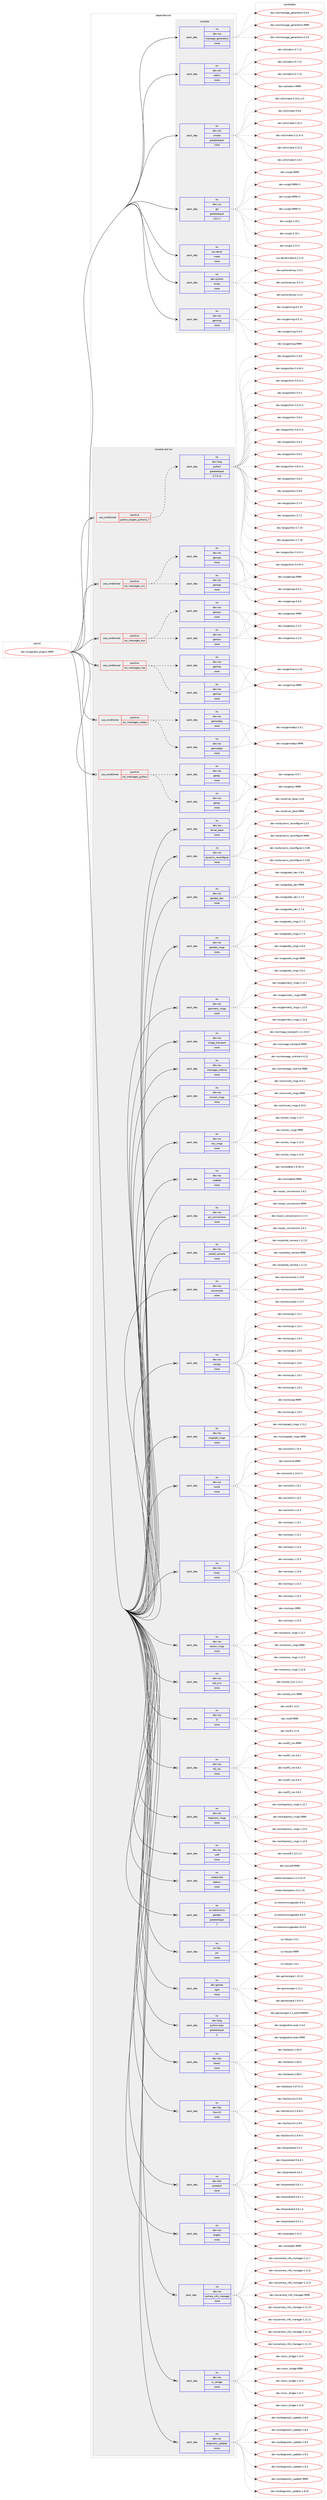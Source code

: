 digraph prolog {

# *************
# Graph options
# *************

newrank=true;
concentrate=true;
compound=true;
graph [rankdir=LR,fontname=Helvetica,fontsize=10,ranksep=1.5];#, ranksep=2.5, nodesep=0.2];
edge  [arrowhead=vee];
node  [fontname=Helvetica,fontsize=10];

# **********
# The ebuild
# **********

subgraph cluster_leftcol {
color=gray;
rank=same;
label=<<i>ebuild</i>>;
id [label="dev-ros/gazebo_plugins-9999", color=red, width=4, href="../dev-ros/gazebo_plugins-9999.svg"];
}

# ****************
# The dependencies
# ****************

subgraph cluster_midcol {
color=gray;
label=<<i>dependencies</i>>;
subgraph cluster_compile {
fillcolor="#eeeeee";
style=filled;
label=<<i>compile</i>>;
subgraph pack1043901 {
dependency1455757 [label=<<TABLE BORDER="0" CELLBORDER="1" CELLSPACING="0" CELLPADDING="4" WIDTH="220"><TR><TD ROWSPAN="6" CELLPADDING="30">pack_dep</TD></TR><TR><TD WIDTH="110">no</TD></TR><TR><TD>dev-python</TD></TR><TR><TD>empy</TD></TR><TR><TD>none</TD></TR><TR><TD></TD></TR></TABLE>>, shape=none, color=blue];
}
id:e -> dependency1455757:w [weight=20,style="solid",arrowhead="vee"];
subgraph pack1043902 {
dependency1455758 [label=<<TABLE BORDER="0" CELLBORDER="1" CELLSPACING="0" CELLPADDING="4" WIDTH="220"><TR><TD ROWSPAN="6" CELLPADDING="30">pack_dep</TD></TR><TR><TD WIDTH="110">no</TD></TR><TR><TD>dev-ros</TD></TR><TR><TD>genmsg</TD></TR><TR><TD>none</TD></TR><TR><TD></TD></TR></TABLE>>, shape=none, color=blue];
}
id:e -> dependency1455758:w [weight=20,style="solid",arrowhead="vee"];
subgraph pack1043903 {
dependency1455759 [label=<<TABLE BORDER="0" CELLBORDER="1" CELLSPACING="0" CELLPADDING="4" WIDTH="220"><TR><TD ROWSPAN="6" CELLPADDING="30">pack_dep</TD></TR><TR><TD WIDTH="110">no</TD></TR><TR><TD>dev-ros</TD></TR><TR><TD>message_generation</TD></TR><TR><TD>none</TD></TR><TR><TD></TD></TR></TABLE>>, shape=none, color=blue];
}
id:e -> dependency1455759:w [weight=20,style="solid",arrowhead="vee"];
subgraph pack1043904 {
dependency1455760 [label=<<TABLE BORDER="0" CELLBORDER="1" CELLSPACING="0" CELLPADDING="4" WIDTH="220"><TR><TD ROWSPAN="6" CELLPADDING="30">pack_dep</TD></TR><TR><TD WIDTH="110">no</TD></TR><TR><TD>dev-util</TD></TR><TR><TD>catkin</TD></TR><TR><TD>none</TD></TR><TR><TD></TD></TR></TABLE>>, shape=none, color=blue];
}
id:e -> dependency1455760:w [weight=20,style="solid",arrowhead="vee"];
subgraph pack1043905 {
dependency1455761 [label=<<TABLE BORDER="0" CELLBORDER="1" CELLSPACING="0" CELLPADDING="4" WIDTH="220"><TR><TD ROWSPAN="6" CELLPADDING="30">pack_dep</TD></TR><TR><TD WIDTH="110">no</TD></TR><TR><TD>dev-util</TD></TR><TR><TD>cmake</TD></TR><TR><TD>greaterequal</TD></TR><TR><TD>3.9.6</TD></TR></TABLE>>, shape=none, color=blue];
}
id:e -> dependency1455761:w [weight=20,style="solid",arrowhead="vee"];
subgraph pack1043906 {
dependency1455762 [label=<<TABLE BORDER="0" CELLBORDER="1" CELLSPACING="0" CELLPADDING="4" WIDTH="220"><TR><TD ROWSPAN="6" CELLPADDING="30">pack_dep</TD></TR><TR><TD WIDTH="110">no</TD></TR><TR><TD>dev-vcs</TD></TR><TR><TD>git</TD></TR><TR><TD>greaterequal</TD></TR><TR><TD>1.8.2.1</TD></TR></TABLE>>, shape=none, color=blue];
}
id:e -> dependency1455762:w [weight=20,style="solid",arrowhead="vee"];
subgraph pack1043907 {
dependency1455763 [label=<<TABLE BORDER="0" CELLBORDER="1" CELLSPACING="0" CELLPADDING="4" WIDTH="220"><TR><TD ROWSPAN="6" CELLPADDING="30">pack_dep</TD></TR><TR><TD WIDTH="110">no</TD></TR><TR><TD>sys-devel</TD></TR><TR><TD>make</TD></TR><TR><TD>none</TD></TR><TR><TD></TD></TR></TABLE>>, shape=none, color=blue];
}
id:e -> dependency1455763:w [weight=20,style="solid",arrowhead="vee"];
}
subgraph cluster_compileandrun {
fillcolor="#eeeeee";
style=filled;
label=<<i>compile and run</i>>;
subgraph cond388466 {
dependency1455764 [label=<<TABLE BORDER="0" CELLBORDER="1" CELLSPACING="0" CELLPADDING="4"><TR><TD ROWSPAN="3" CELLPADDING="10">use_conditional</TD></TR><TR><TD>positive</TD></TR><TR><TD>python_targets_python2_7</TD></TR></TABLE>>, shape=none, color=red];
subgraph pack1043908 {
dependency1455765 [label=<<TABLE BORDER="0" CELLBORDER="1" CELLSPACING="0" CELLPADDING="4" WIDTH="220"><TR><TD ROWSPAN="6" CELLPADDING="30">pack_dep</TD></TR><TR><TD WIDTH="110">no</TD></TR><TR><TD>dev-lang</TD></TR><TR><TD>python</TD></TR><TR><TD>greaterequal</TD></TR><TR><TD>2.7.5-r2</TD></TR></TABLE>>, shape=none, color=blue];
}
dependency1455764:e -> dependency1455765:w [weight=20,style="dashed",arrowhead="vee"];
}
id:e -> dependency1455764:w [weight=20,style="solid",arrowhead="odotvee"];
subgraph cond388467 {
dependency1455766 [label=<<TABLE BORDER="0" CELLBORDER="1" CELLSPACING="0" CELLPADDING="4"><TR><TD ROWSPAN="3" CELLPADDING="10">use_conditional</TD></TR><TR><TD>positive</TD></TR><TR><TD>ros_messages_cxx</TD></TR></TABLE>>, shape=none, color=red];
subgraph pack1043909 {
dependency1455767 [label=<<TABLE BORDER="0" CELLBORDER="1" CELLSPACING="0" CELLPADDING="4" WIDTH="220"><TR><TD ROWSPAN="6" CELLPADDING="30">pack_dep</TD></TR><TR><TD WIDTH="110">no</TD></TR><TR><TD>dev-ros</TD></TR><TR><TD>gencpp</TD></TR><TR><TD>none</TD></TR><TR><TD></TD></TR></TABLE>>, shape=none, color=blue];
}
dependency1455766:e -> dependency1455767:w [weight=20,style="dashed",arrowhead="vee"];
subgraph pack1043910 {
dependency1455768 [label=<<TABLE BORDER="0" CELLBORDER="1" CELLSPACING="0" CELLPADDING="4" WIDTH="220"><TR><TD ROWSPAN="6" CELLPADDING="30">pack_dep</TD></TR><TR><TD WIDTH="110">no</TD></TR><TR><TD>dev-ros</TD></TR><TR><TD>gencpp</TD></TR><TR><TD>none</TD></TR><TR><TD></TD></TR></TABLE>>, shape=none, color=blue];
}
dependency1455766:e -> dependency1455768:w [weight=20,style="dashed",arrowhead="vee"];
}
id:e -> dependency1455766:w [weight=20,style="solid",arrowhead="odotvee"];
subgraph cond388468 {
dependency1455769 [label=<<TABLE BORDER="0" CELLBORDER="1" CELLSPACING="0" CELLPADDING="4"><TR><TD ROWSPAN="3" CELLPADDING="10">use_conditional</TD></TR><TR><TD>positive</TD></TR><TR><TD>ros_messages_eus</TD></TR></TABLE>>, shape=none, color=red];
subgraph pack1043911 {
dependency1455770 [label=<<TABLE BORDER="0" CELLBORDER="1" CELLSPACING="0" CELLPADDING="4" WIDTH="220"><TR><TD ROWSPAN="6" CELLPADDING="30">pack_dep</TD></TR><TR><TD WIDTH="110">no</TD></TR><TR><TD>dev-ros</TD></TR><TR><TD>geneus</TD></TR><TR><TD>none</TD></TR><TR><TD></TD></TR></TABLE>>, shape=none, color=blue];
}
dependency1455769:e -> dependency1455770:w [weight=20,style="dashed",arrowhead="vee"];
subgraph pack1043912 {
dependency1455771 [label=<<TABLE BORDER="0" CELLBORDER="1" CELLSPACING="0" CELLPADDING="4" WIDTH="220"><TR><TD ROWSPAN="6" CELLPADDING="30">pack_dep</TD></TR><TR><TD WIDTH="110">no</TD></TR><TR><TD>dev-ros</TD></TR><TR><TD>geneus</TD></TR><TR><TD>none</TD></TR><TR><TD></TD></TR></TABLE>>, shape=none, color=blue];
}
dependency1455769:e -> dependency1455771:w [weight=20,style="dashed",arrowhead="vee"];
}
id:e -> dependency1455769:w [weight=20,style="solid",arrowhead="odotvee"];
subgraph cond388469 {
dependency1455772 [label=<<TABLE BORDER="0" CELLBORDER="1" CELLSPACING="0" CELLPADDING="4"><TR><TD ROWSPAN="3" CELLPADDING="10">use_conditional</TD></TR><TR><TD>positive</TD></TR><TR><TD>ros_messages_lisp</TD></TR></TABLE>>, shape=none, color=red];
subgraph pack1043913 {
dependency1455773 [label=<<TABLE BORDER="0" CELLBORDER="1" CELLSPACING="0" CELLPADDING="4" WIDTH="220"><TR><TD ROWSPAN="6" CELLPADDING="30">pack_dep</TD></TR><TR><TD WIDTH="110">no</TD></TR><TR><TD>dev-ros</TD></TR><TR><TD>genlisp</TD></TR><TR><TD>none</TD></TR><TR><TD></TD></TR></TABLE>>, shape=none, color=blue];
}
dependency1455772:e -> dependency1455773:w [weight=20,style="dashed",arrowhead="vee"];
subgraph pack1043914 {
dependency1455774 [label=<<TABLE BORDER="0" CELLBORDER="1" CELLSPACING="0" CELLPADDING="4" WIDTH="220"><TR><TD ROWSPAN="6" CELLPADDING="30">pack_dep</TD></TR><TR><TD WIDTH="110">no</TD></TR><TR><TD>dev-ros</TD></TR><TR><TD>genlisp</TD></TR><TR><TD>none</TD></TR><TR><TD></TD></TR></TABLE>>, shape=none, color=blue];
}
dependency1455772:e -> dependency1455774:w [weight=20,style="dashed",arrowhead="vee"];
}
id:e -> dependency1455772:w [weight=20,style="solid",arrowhead="odotvee"];
subgraph cond388470 {
dependency1455775 [label=<<TABLE BORDER="0" CELLBORDER="1" CELLSPACING="0" CELLPADDING="4"><TR><TD ROWSPAN="3" CELLPADDING="10">use_conditional</TD></TR><TR><TD>positive</TD></TR><TR><TD>ros_messages_nodejs</TD></TR></TABLE>>, shape=none, color=red];
subgraph pack1043915 {
dependency1455776 [label=<<TABLE BORDER="0" CELLBORDER="1" CELLSPACING="0" CELLPADDING="4" WIDTH="220"><TR><TD ROWSPAN="6" CELLPADDING="30">pack_dep</TD></TR><TR><TD WIDTH="110">no</TD></TR><TR><TD>dev-ros</TD></TR><TR><TD>gennodejs</TD></TR><TR><TD>none</TD></TR><TR><TD></TD></TR></TABLE>>, shape=none, color=blue];
}
dependency1455775:e -> dependency1455776:w [weight=20,style="dashed",arrowhead="vee"];
subgraph pack1043916 {
dependency1455777 [label=<<TABLE BORDER="0" CELLBORDER="1" CELLSPACING="0" CELLPADDING="4" WIDTH="220"><TR><TD ROWSPAN="6" CELLPADDING="30">pack_dep</TD></TR><TR><TD WIDTH="110">no</TD></TR><TR><TD>dev-ros</TD></TR><TR><TD>gennodejs</TD></TR><TR><TD>none</TD></TR><TR><TD></TD></TR></TABLE>>, shape=none, color=blue];
}
dependency1455775:e -> dependency1455777:w [weight=20,style="dashed",arrowhead="vee"];
}
id:e -> dependency1455775:w [weight=20,style="solid",arrowhead="odotvee"];
subgraph cond388471 {
dependency1455778 [label=<<TABLE BORDER="0" CELLBORDER="1" CELLSPACING="0" CELLPADDING="4"><TR><TD ROWSPAN="3" CELLPADDING="10">use_conditional</TD></TR><TR><TD>positive</TD></TR><TR><TD>ros_messages_python</TD></TR></TABLE>>, shape=none, color=red];
subgraph pack1043917 {
dependency1455779 [label=<<TABLE BORDER="0" CELLBORDER="1" CELLSPACING="0" CELLPADDING="4" WIDTH="220"><TR><TD ROWSPAN="6" CELLPADDING="30">pack_dep</TD></TR><TR><TD WIDTH="110">no</TD></TR><TR><TD>dev-ros</TD></TR><TR><TD>genpy</TD></TR><TR><TD>none</TD></TR><TR><TD></TD></TR></TABLE>>, shape=none, color=blue];
}
dependency1455778:e -> dependency1455779:w [weight=20,style="dashed",arrowhead="vee"];
subgraph pack1043918 {
dependency1455780 [label=<<TABLE BORDER="0" CELLBORDER="1" CELLSPACING="0" CELLPADDING="4" WIDTH="220"><TR><TD ROWSPAN="6" CELLPADDING="30">pack_dep</TD></TR><TR><TD WIDTH="110">no</TD></TR><TR><TD>dev-ros</TD></TR><TR><TD>genpy</TD></TR><TR><TD>none</TD></TR><TR><TD></TD></TR></TABLE>>, shape=none, color=blue];
}
dependency1455778:e -> dependency1455780:w [weight=20,style="dashed",arrowhead="vee"];
}
id:e -> dependency1455778:w [weight=20,style="solid",arrowhead="odotvee"];
subgraph pack1043919 {
dependency1455781 [label=<<TABLE BORDER="0" CELLBORDER="1" CELLSPACING="0" CELLPADDING="4" WIDTH="220"><TR><TD ROWSPAN="6" CELLPADDING="30">pack_dep</TD></TR><TR><TD WIDTH="110">no</TD></TR><TR><TD>dev-games</TD></TR><TR><TD>ogre</TD></TR><TR><TD>none</TD></TR><TR><TD></TD></TR></TABLE>>, shape=none, color=blue];
}
id:e -> dependency1455781:w [weight=20,style="solid",arrowhead="odotvee"];
subgraph pack1043920 {
dependency1455782 [label=<<TABLE BORDER="0" CELLBORDER="1" CELLSPACING="0" CELLPADDING="4" WIDTH="220"><TR><TD ROWSPAN="6" CELLPADDING="30">pack_dep</TD></TR><TR><TD WIDTH="110">no</TD></TR><TR><TD>dev-lang</TD></TR><TR><TD>python-exec</TD></TR><TR><TD>greaterequal</TD></TR><TR><TD>2</TD></TR></TABLE>>, shape=none, color=blue];
}
id:e -> dependency1455782:w [weight=20,style="solid",arrowhead="odotvee"];
subgraph pack1043921 {
dependency1455783 [label=<<TABLE BORDER="0" CELLBORDER="1" CELLSPACING="0" CELLPADDING="4" WIDTH="220"><TR><TD ROWSPAN="6" CELLPADDING="30">pack_dep</TD></TR><TR><TD WIDTH="110">no</TD></TR><TR><TD>dev-libs</TD></TR><TR><TD>boost</TD></TR><TR><TD>none</TD></TR><TR><TD></TD></TR></TABLE>>, shape=none, color=blue];
}
id:e -> dependency1455783:w [weight=20,style="solid",arrowhead="odotvee"];
subgraph pack1043922 {
dependency1455784 [label=<<TABLE BORDER="0" CELLBORDER="1" CELLSPACING="0" CELLPADDING="4" WIDTH="220"><TR><TD ROWSPAN="6" CELLPADDING="30">pack_dep</TD></TR><TR><TD WIDTH="110">no</TD></TR><TR><TD>dev-libs</TD></TR><TR><TD>libxml2</TD></TR><TR><TD>none</TD></TR><TR><TD></TD></TR></TABLE>>, shape=none, color=blue];
}
id:e -> dependency1455784:w [weight=20,style="solid",arrowhead="odotvee"];
subgraph pack1043923 {
dependency1455785 [label=<<TABLE BORDER="0" CELLBORDER="1" CELLSPACING="0" CELLPADDING="4" WIDTH="220"><TR><TD ROWSPAN="6" CELLPADDING="30">pack_dep</TD></TR><TR><TD WIDTH="110">no</TD></TR><TR><TD>dev-libs</TD></TR><TR><TD>protobuf</TD></TR><TR><TD>none</TD></TR><TR><TD></TD></TR></TABLE>>, shape=none, color=blue];
}
id:e -> dependency1455785:w [weight=20,style="solid",arrowhead="odotvee"];
subgraph pack1043924 {
dependency1455786 [label=<<TABLE BORDER="0" CELLBORDER="1" CELLSPACING="0" CELLPADDING="4" WIDTH="220"><TR><TD ROWSPAN="6" CELLPADDING="30">pack_dep</TD></TR><TR><TD WIDTH="110">no</TD></TR><TR><TD>dev-ros</TD></TR><TR><TD>angles</TD></TR><TR><TD>none</TD></TR><TR><TD></TD></TR></TABLE>>, shape=none, color=blue];
}
id:e -> dependency1455786:w [weight=20,style="solid",arrowhead="odotvee"];
subgraph pack1043925 {
dependency1455787 [label=<<TABLE BORDER="0" CELLBORDER="1" CELLSPACING="0" CELLPADDING="4" WIDTH="220"><TR><TD ROWSPAN="6" CELLPADDING="30">pack_dep</TD></TR><TR><TD WIDTH="110">no</TD></TR><TR><TD>dev-ros</TD></TR><TR><TD>camera_info_manager</TD></TR><TR><TD>none</TD></TR><TR><TD></TD></TR></TABLE>>, shape=none, color=blue];
}
id:e -> dependency1455787:w [weight=20,style="solid",arrowhead="odotvee"];
subgraph pack1043926 {
dependency1455788 [label=<<TABLE BORDER="0" CELLBORDER="1" CELLSPACING="0" CELLPADDING="4" WIDTH="220"><TR><TD ROWSPAN="6" CELLPADDING="30">pack_dep</TD></TR><TR><TD WIDTH="110">no</TD></TR><TR><TD>dev-ros</TD></TR><TR><TD>cv_bridge</TD></TR><TR><TD>none</TD></TR><TR><TD></TD></TR></TABLE>>, shape=none, color=blue];
}
id:e -> dependency1455788:w [weight=20,style="solid",arrowhead="odotvee"];
subgraph pack1043927 {
dependency1455789 [label=<<TABLE BORDER="0" CELLBORDER="1" CELLSPACING="0" CELLPADDING="4" WIDTH="220"><TR><TD ROWSPAN="6" CELLPADDING="30">pack_dep</TD></TR><TR><TD WIDTH="110">no</TD></TR><TR><TD>dev-ros</TD></TR><TR><TD>diagnostic_updater</TD></TR><TR><TD>none</TD></TR><TR><TD></TD></TR></TABLE>>, shape=none, color=blue];
}
id:e -> dependency1455789:w [weight=20,style="solid",arrowhead="odotvee"];
subgraph pack1043928 {
dependency1455790 [label=<<TABLE BORDER="0" CELLBORDER="1" CELLSPACING="0" CELLPADDING="4" WIDTH="220"><TR><TD ROWSPAN="6" CELLPADDING="30">pack_dep</TD></TR><TR><TD WIDTH="110">no</TD></TR><TR><TD>dev-ros</TD></TR><TR><TD>driver_base</TD></TR><TR><TD>none</TD></TR><TR><TD></TD></TR></TABLE>>, shape=none, color=blue];
}
id:e -> dependency1455790:w [weight=20,style="solid",arrowhead="odotvee"];
subgraph pack1043929 {
dependency1455791 [label=<<TABLE BORDER="0" CELLBORDER="1" CELLSPACING="0" CELLPADDING="4" WIDTH="220"><TR><TD ROWSPAN="6" CELLPADDING="30">pack_dep</TD></TR><TR><TD WIDTH="110">no</TD></TR><TR><TD>dev-ros</TD></TR><TR><TD>dynamic_reconfigure</TD></TR><TR><TD>none</TD></TR><TR><TD></TD></TR></TABLE>>, shape=none, color=blue];
}
id:e -> dependency1455791:w [weight=20,style="solid",arrowhead="odotvee"];
subgraph pack1043930 {
dependency1455792 [label=<<TABLE BORDER="0" CELLBORDER="1" CELLSPACING="0" CELLPADDING="4" WIDTH="220"><TR><TD ROWSPAN="6" CELLPADDING="30">pack_dep</TD></TR><TR><TD WIDTH="110">no</TD></TR><TR><TD>dev-ros</TD></TR><TR><TD>gazebo_dev</TD></TR><TR><TD>none</TD></TR><TR><TD></TD></TR></TABLE>>, shape=none, color=blue];
}
id:e -> dependency1455792:w [weight=20,style="solid",arrowhead="odotvee"];
subgraph pack1043931 {
dependency1455793 [label=<<TABLE BORDER="0" CELLBORDER="1" CELLSPACING="0" CELLPADDING="4" WIDTH="220"><TR><TD ROWSPAN="6" CELLPADDING="30">pack_dep</TD></TR><TR><TD WIDTH="110">no</TD></TR><TR><TD>dev-ros</TD></TR><TR><TD>gazebo_msgs</TD></TR><TR><TD>none</TD></TR><TR><TD></TD></TR></TABLE>>, shape=none, color=blue];
}
id:e -> dependency1455793:w [weight=20,style="solid",arrowhead="odotvee"];
subgraph pack1043932 {
dependency1455794 [label=<<TABLE BORDER="0" CELLBORDER="1" CELLSPACING="0" CELLPADDING="4" WIDTH="220"><TR><TD ROWSPAN="6" CELLPADDING="30">pack_dep</TD></TR><TR><TD WIDTH="110">no</TD></TR><TR><TD>dev-ros</TD></TR><TR><TD>geometry_msgs</TD></TR><TR><TD>none</TD></TR><TR><TD></TD></TR></TABLE>>, shape=none, color=blue];
}
id:e -> dependency1455794:w [weight=20,style="solid",arrowhead="odotvee"];
subgraph pack1043933 {
dependency1455795 [label=<<TABLE BORDER="0" CELLBORDER="1" CELLSPACING="0" CELLPADDING="4" WIDTH="220"><TR><TD ROWSPAN="6" CELLPADDING="30">pack_dep</TD></TR><TR><TD WIDTH="110">no</TD></TR><TR><TD>dev-ros</TD></TR><TR><TD>image_transport</TD></TR><TR><TD>none</TD></TR><TR><TD></TD></TR></TABLE>>, shape=none, color=blue];
}
id:e -> dependency1455795:w [weight=20,style="solid",arrowhead="odotvee"];
subgraph pack1043934 {
dependency1455796 [label=<<TABLE BORDER="0" CELLBORDER="1" CELLSPACING="0" CELLPADDING="4" WIDTH="220"><TR><TD ROWSPAN="6" CELLPADDING="30">pack_dep</TD></TR><TR><TD WIDTH="110">no</TD></TR><TR><TD>dev-ros</TD></TR><TR><TD>message_runtime</TD></TR><TR><TD>none</TD></TR><TR><TD></TD></TR></TABLE>>, shape=none, color=blue];
}
id:e -> dependency1455796:w [weight=20,style="solid",arrowhead="odotvee"];
subgraph pack1043935 {
dependency1455797 [label=<<TABLE BORDER="0" CELLBORDER="1" CELLSPACING="0" CELLPADDING="4" WIDTH="220"><TR><TD ROWSPAN="6" CELLPADDING="30">pack_dep</TD></TR><TR><TD WIDTH="110">no</TD></TR><TR><TD>dev-ros</TD></TR><TR><TD>moveit_msgs</TD></TR><TR><TD>none</TD></TR><TR><TD></TD></TR></TABLE>>, shape=none, color=blue];
}
id:e -> dependency1455797:w [weight=20,style="solid",arrowhead="odotvee"];
subgraph pack1043936 {
dependency1455798 [label=<<TABLE BORDER="0" CELLBORDER="1" CELLSPACING="0" CELLPADDING="4" WIDTH="220"><TR><TD ROWSPAN="6" CELLPADDING="30">pack_dep</TD></TR><TR><TD WIDTH="110">no</TD></TR><TR><TD>dev-ros</TD></TR><TR><TD>nav_msgs</TD></TR><TR><TD>none</TD></TR><TR><TD></TD></TR></TABLE>>, shape=none, color=blue];
}
id:e -> dependency1455798:w [weight=20,style="solid",arrowhead="odotvee"];
subgraph pack1043937 {
dependency1455799 [label=<<TABLE BORDER="0" CELLBORDER="1" CELLSPACING="0" CELLPADDING="4" WIDTH="220"><TR><TD ROWSPAN="6" CELLPADDING="30">pack_dep</TD></TR><TR><TD WIDTH="110">no</TD></TR><TR><TD>dev-ros</TD></TR><TR><TD>nodelet</TD></TR><TR><TD>none</TD></TR><TR><TD></TD></TR></TABLE>>, shape=none, color=blue];
}
id:e -> dependency1455799:w [weight=20,style="solid",arrowhead="odotvee"];
subgraph pack1043938 {
dependency1455800 [label=<<TABLE BORDER="0" CELLBORDER="1" CELLSPACING="0" CELLPADDING="4" WIDTH="220"><TR><TD ROWSPAN="6" CELLPADDING="30">pack_dep</TD></TR><TR><TD WIDTH="110">no</TD></TR><TR><TD>dev-ros</TD></TR><TR><TD>pcl_conversions</TD></TR><TR><TD>none</TD></TR><TR><TD></TD></TR></TABLE>>, shape=none, color=blue];
}
id:e -> dependency1455800:w [weight=20,style="solid",arrowhead="odotvee"];
subgraph pack1043939 {
dependency1455801 [label=<<TABLE BORDER="0" CELLBORDER="1" CELLSPACING="0" CELLPADDING="4" WIDTH="220"><TR><TD ROWSPAN="6" CELLPADDING="30">pack_dep</TD></TR><TR><TD WIDTH="110">no</TD></TR><TR><TD>dev-ros</TD></TR><TR><TD>polled_camera</TD></TR><TR><TD>none</TD></TR><TR><TD></TD></TR></TABLE>>, shape=none, color=blue];
}
id:e -> dependency1455801:w [weight=20,style="solid",arrowhead="odotvee"];
subgraph pack1043940 {
dependency1455802 [label=<<TABLE BORDER="0" CELLBORDER="1" CELLSPACING="0" CELLPADDING="4" WIDTH="220"><TR><TD ROWSPAN="6" CELLPADDING="30">pack_dep</TD></TR><TR><TD WIDTH="110">no</TD></TR><TR><TD>dev-ros</TD></TR><TR><TD>rosconsole</TD></TR><TR><TD>none</TD></TR><TR><TD></TD></TR></TABLE>>, shape=none, color=blue];
}
id:e -> dependency1455802:w [weight=20,style="solid",arrowhead="odotvee"];
subgraph pack1043941 {
dependency1455803 [label=<<TABLE BORDER="0" CELLBORDER="1" CELLSPACING="0" CELLPADDING="4" WIDTH="220"><TR><TD ROWSPAN="6" CELLPADDING="30">pack_dep</TD></TR><TR><TD WIDTH="110">no</TD></TR><TR><TD>dev-ros</TD></TR><TR><TD>roscpp</TD></TR><TR><TD>none</TD></TR><TR><TD></TD></TR></TABLE>>, shape=none, color=blue];
}
id:e -> dependency1455803:w [weight=20,style="solid",arrowhead="odotvee"];
subgraph pack1043942 {
dependency1455804 [label=<<TABLE BORDER="0" CELLBORDER="1" CELLSPACING="0" CELLPADDING="4" WIDTH="220"><TR><TD ROWSPAN="6" CELLPADDING="30">pack_dep</TD></TR><TR><TD WIDTH="110">no</TD></TR><TR><TD>dev-ros</TD></TR><TR><TD>rosgraph_msgs</TD></TR><TR><TD>none</TD></TR><TR><TD></TD></TR></TABLE>>, shape=none, color=blue];
}
id:e -> dependency1455804:w [weight=20,style="solid",arrowhead="odotvee"];
subgraph pack1043943 {
dependency1455805 [label=<<TABLE BORDER="0" CELLBORDER="1" CELLSPACING="0" CELLPADDING="4" WIDTH="220"><TR><TD ROWSPAN="6" CELLPADDING="30">pack_dep</TD></TR><TR><TD WIDTH="110">no</TD></TR><TR><TD>dev-ros</TD></TR><TR><TD>roslib</TD></TR><TR><TD>none</TD></TR><TR><TD></TD></TR></TABLE>>, shape=none, color=blue];
}
id:e -> dependency1455805:w [weight=20,style="solid",arrowhead="odotvee"];
subgraph pack1043944 {
dependency1455806 [label=<<TABLE BORDER="0" CELLBORDER="1" CELLSPACING="0" CELLPADDING="4" WIDTH="220"><TR><TD ROWSPAN="6" CELLPADDING="30">pack_dep</TD></TR><TR><TD WIDTH="110">no</TD></TR><TR><TD>dev-ros</TD></TR><TR><TD>rospy</TD></TR><TR><TD>none</TD></TR><TR><TD></TD></TR></TABLE>>, shape=none, color=blue];
}
id:e -> dependency1455806:w [weight=20,style="solid",arrowhead="odotvee"];
subgraph pack1043945 {
dependency1455807 [label=<<TABLE BORDER="0" CELLBORDER="1" CELLSPACING="0" CELLPADDING="4" WIDTH="220"><TR><TD ROWSPAN="6" CELLPADDING="30">pack_dep</TD></TR><TR><TD WIDTH="110">no</TD></TR><TR><TD>dev-ros</TD></TR><TR><TD>sensor_msgs</TD></TR><TR><TD>none</TD></TR><TR><TD></TD></TR></TABLE>>, shape=none, color=blue];
}
id:e -> dependency1455807:w [weight=20,style="solid",arrowhead="odotvee"];
subgraph pack1043946 {
dependency1455808 [label=<<TABLE BORDER="0" CELLBORDER="1" CELLSPACING="0" CELLPADDING="4" WIDTH="220"><TR><TD ROWSPAN="6" CELLPADDING="30">pack_dep</TD></TR><TR><TD WIDTH="110">no</TD></TR><TR><TD>dev-ros</TD></TR><TR><TD>std_srvs</TD></TR><TR><TD>none</TD></TR><TR><TD></TD></TR></TABLE>>, shape=none, color=blue];
}
id:e -> dependency1455808:w [weight=20,style="solid",arrowhead="odotvee"];
subgraph pack1043947 {
dependency1455809 [label=<<TABLE BORDER="0" CELLBORDER="1" CELLSPACING="0" CELLPADDING="4" WIDTH="220"><TR><TD ROWSPAN="6" CELLPADDING="30">pack_dep</TD></TR><TR><TD WIDTH="110">no</TD></TR><TR><TD>dev-ros</TD></TR><TR><TD>tf</TD></TR><TR><TD>none</TD></TR><TR><TD></TD></TR></TABLE>>, shape=none, color=blue];
}
id:e -> dependency1455809:w [weight=20,style="solid",arrowhead="odotvee"];
subgraph pack1043948 {
dependency1455810 [label=<<TABLE BORDER="0" CELLBORDER="1" CELLSPACING="0" CELLPADDING="4" WIDTH="220"><TR><TD ROWSPAN="6" CELLPADDING="30">pack_dep</TD></TR><TR><TD WIDTH="110">no</TD></TR><TR><TD>dev-ros</TD></TR><TR><TD>tf2_ros</TD></TR><TR><TD>none</TD></TR><TR><TD></TD></TR></TABLE>>, shape=none, color=blue];
}
id:e -> dependency1455810:w [weight=20,style="solid",arrowhead="odotvee"];
subgraph pack1043949 {
dependency1455811 [label=<<TABLE BORDER="0" CELLBORDER="1" CELLSPACING="0" CELLPADDING="4" WIDTH="220"><TR><TD ROWSPAN="6" CELLPADDING="30">pack_dep</TD></TR><TR><TD WIDTH="110">no</TD></TR><TR><TD>dev-ros</TD></TR><TR><TD>trajectory_msgs</TD></TR><TR><TD>none</TD></TR><TR><TD></TD></TR></TABLE>>, shape=none, color=blue];
}
id:e -> dependency1455811:w [weight=20,style="solid",arrowhead="odotvee"];
subgraph pack1043950 {
dependency1455812 [label=<<TABLE BORDER="0" CELLBORDER="1" CELLSPACING="0" CELLPADDING="4" WIDTH="220"><TR><TD ROWSPAN="6" CELLPADDING="30">pack_dep</TD></TR><TR><TD WIDTH="110">no</TD></TR><TR><TD>dev-ros</TD></TR><TR><TD>urdf</TD></TR><TR><TD>none</TD></TR><TR><TD></TD></TR></TABLE>>, shape=none, color=blue];
}
id:e -> dependency1455812:w [weight=20,style="solid",arrowhead="odotvee"];
subgraph pack1043951 {
dependency1455813 [label=<<TABLE BORDER="0" CELLBORDER="1" CELLSPACING="0" CELLPADDING="4" WIDTH="220"><TR><TD ROWSPAN="6" CELLPADDING="30">pack_dep</TD></TR><TR><TD WIDTH="110">no</TD></TR><TR><TD>media-libs</TD></TR><TR><TD>opencv</TD></TR><TR><TD>none</TD></TR><TR><TD></TD></TR></TABLE>>, shape=none, color=blue];
}
id:e -> dependency1455813:w [weight=20,style="solid",arrowhead="odotvee"];
subgraph pack1043952 {
dependency1455814 [label=<<TABLE BORDER="0" CELLBORDER="1" CELLSPACING="0" CELLPADDING="4" WIDTH="220"><TR><TD ROWSPAN="6" CELLPADDING="30">pack_dep</TD></TR><TR><TD WIDTH="110">no</TD></TR><TR><TD>sci-electronics</TD></TR><TR><TD>gazebo</TD></TR><TR><TD>greaterequal</TD></TR><TR><TD>7</TD></TR></TABLE>>, shape=none, color=blue];
}
id:e -> dependency1455814:w [weight=20,style="solid",arrowhead="odotvee"];
subgraph pack1043953 {
dependency1455815 [label=<<TABLE BORDER="0" CELLBORDER="1" CELLSPACING="0" CELLPADDING="4" WIDTH="220"><TR><TD ROWSPAN="6" CELLPADDING="30">pack_dep</TD></TR><TR><TD WIDTH="110">no</TD></TR><TR><TD>sci-libs</TD></TR><TR><TD>pcl</TD></TR><TR><TD>none</TD></TR><TR><TD></TD></TR></TABLE>>, shape=none, color=blue];
}
id:e -> dependency1455815:w [weight=20,style="solid",arrowhead="odotvee"];
}
subgraph cluster_run {
fillcolor="#eeeeee";
style=filled;
label=<<i>run</i>>;
}
}

# **************
# The candidates
# **************

subgraph cluster_choices {
rank=same;
color=gray;
label=<<i>candidates</i>>;

subgraph choice1043901 {
color=black;
nodesep=1;
choice1001011184511212111610411111047101109112121455146514511449 [label="dev-python/empy-3.3-r1", color=red, width=4,href="../dev-python/empy-3.3-r1.svg"];
choice1001011184511212111610411111047101109112121455146514650 [label="dev-python/empy-3.3.2", color=red, width=4,href="../dev-python/empy-3.3.2.svg"];
choice1001011184511212111610411111047101109112121455146514651 [label="dev-python/empy-3.3.3", color=red, width=4,href="../dev-python/empy-3.3.3.svg"];
dependency1455757:e -> choice1001011184511212111610411111047101109112121455146514511449:w [style=dotted,weight="100"];
dependency1455757:e -> choice1001011184511212111610411111047101109112121455146514650:w [style=dotted,weight="100"];
dependency1455757:e -> choice1001011184511212111610411111047101109112121455146514651:w [style=dotted,weight="100"];
}
subgraph choice1043902 {
color=black;
nodesep=1;
choice100101118451141111154710310111010911510345484653464948 [label="dev-ros/genmsg-0.5.10", color=red, width=4,href="../dev-ros/genmsg-0.5.10.svg"];
choice100101118451141111154710310111010911510345484653464949 [label="dev-ros/genmsg-0.5.11", color=red, width=4,href="../dev-ros/genmsg-0.5.11.svg"];
choice1001011184511411111547103101110109115103454846534657 [label="dev-ros/genmsg-0.5.9", color=red, width=4,href="../dev-ros/genmsg-0.5.9.svg"];
choice10010111845114111115471031011101091151034557575757 [label="dev-ros/genmsg-9999", color=red, width=4,href="../dev-ros/genmsg-9999.svg"];
dependency1455758:e -> choice100101118451141111154710310111010911510345484653464948:w [style=dotted,weight="100"];
dependency1455758:e -> choice100101118451141111154710310111010911510345484653464949:w [style=dotted,weight="100"];
dependency1455758:e -> choice1001011184511411111547103101110109115103454846534657:w [style=dotted,weight="100"];
dependency1455758:e -> choice10010111845114111115471031011101091151034557575757:w [style=dotted,weight="100"];
}
subgraph choice1043903 {
color=black;
nodesep=1;
choice1001011184511411111547109101115115971031019510310111010111497116105111110454846514648 [label="dev-ros/message_generation-0.3.0", color=red, width=4,href="../dev-ros/message_generation-0.3.0.svg"];
choice1001011184511411111547109101115115971031019510310111010111497116105111110454846524648 [label="dev-ros/message_generation-0.4.0", color=red, width=4,href="../dev-ros/message_generation-0.4.0.svg"];
choice10010111845114111115471091011151159710310195103101110101114971161051111104557575757 [label="dev-ros/message_generation-9999", color=red, width=4,href="../dev-ros/message_generation-9999.svg"];
dependency1455759:e -> choice1001011184511411111547109101115115971031019510310111010111497116105111110454846514648:w [style=dotted,weight="100"];
dependency1455759:e -> choice1001011184511411111547109101115115971031019510310111010111497116105111110454846524648:w [style=dotted,weight="100"];
dependency1455759:e -> choice10010111845114111115471091011151159710310195103101110101114971161051111104557575757:w [style=dotted,weight="100"];
}
subgraph choice1043904 {
color=black;
nodesep=1;
choice1001011184511711610510847999711610710511045484655464949 [label="dev-util/catkin-0.7.11", color=red, width=4,href="../dev-util/catkin-0.7.11.svg"];
choice1001011184511711610510847999711610710511045484655464950 [label="dev-util/catkin-0.7.12", color=red, width=4,href="../dev-util/catkin-0.7.12.svg"];
choice1001011184511711610510847999711610710511045484655464952 [label="dev-util/catkin-0.7.14", color=red, width=4,href="../dev-util/catkin-0.7.14.svg"];
choice100101118451171161051084799971161071051104557575757 [label="dev-util/catkin-9999", color=red, width=4,href="../dev-util/catkin-9999.svg"];
dependency1455760:e -> choice1001011184511711610510847999711610710511045484655464949:w [style=dotted,weight="100"];
dependency1455760:e -> choice1001011184511711610510847999711610710511045484655464950:w [style=dotted,weight="100"];
dependency1455760:e -> choice1001011184511711610510847999711610710511045484655464952:w [style=dotted,weight="100"];
dependency1455760:e -> choice100101118451171161051084799971161071051104557575757:w [style=dotted,weight="100"];
}
subgraph choice1043905 {
color=black;
nodesep=1;
choice1001011184511711610510847991099710710145514649484651 [label="dev-util/cmake-3.10.3", color=red, width=4,href="../dev-util/cmake-3.10.3.svg"];
choice10010111845117116105108479910997107101455146494946524511449 [label="dev-util/cmake-3.11.4-r1", color=red, width=4,href="../dev-util/cmake-3.11.4-r1.svg"];
choice1001011184511711610510847991099710710145514649504651 [label="dev-util/cmake-3.12.3", color=red, width=4,href="../dev-util/cmake-3.12.3.svg"];
choice1001011184511711610510847991099710710145514649514652 [label="dev-util/cmake-3.13.4", color=red, width=4,href="../dev-util/cmake-3.13.4.svg"];
choice1001011184511711610510847991099710710145514649524648951149951 [label="dev-util/cmake-3.14.0_rc3", color=red, width=4,href="../dev-util/cmake-3.14.0_rc3.svg"];
choice10010111845117116105108479910997107101455146574654 [label="dev-util/cmake-3.9.6", color=red, width=4,href="../dev-util/cmake-3.9.6.svg"];
dependency1455761:e -> choice1001011184511711610510847991099710710145514649484651:w [style=dotted,weight="100"];
dependency1455761:e -> choice10010111845117116105108479910997107101455146494946524511449:w [style=dotted,weight="100"];
dependency1455761:e -> choice1001011184511711610510847991099710710145514649504651:w [style=dotted,weight="100"];
dependency1455761:e -> choice1001011184511711610510847991099710710145514649514652:w [style=dotted,weight="100"];
dependency1455761:e -> choice1001011184511711610510847991099710710145514649524648951149951:w [style=dotted,weight="100"];
dependency1455761:e -> choice10010111845117116105108479910997107101455146574654:w [style=dotted,weight="100"];
}
subgraph choice1043906 {
color=black;
nodesep=1;
choice10010111845118991154710310511645504649574650 [label="dev-vcs/git-2.19.2", color=red, width=4,href="../dev-vcs/git-2.19.2.svg"];
choice10010111845118991154710310511645504650484649 [label="dev-vcs/git-2.20.1", color=red, width=4,href="../dev-vcs/git-2.20.1.svg"];
choice10010111845118991154710310511645504650494648 [label="dev-vcs/git-2.21.0", color=red, width=4,href="../dev-vcs/git-2.21.0.svg"];
choice1001011184511899115471031051164557575757 [label="dev-vcs/git-9999", color=red, width=4,href="../dev-vcs/git-9999.svg"];
choice10010111845118991154710310511645575757574511449 [label="dev-vcs/git-9999-r1", color=red, width=4,href="../dev-vcs/git-9999-r1.svg"];
choice10010111845118991154710310511645575757574511450 [label="dev-vcs/git-9999-r2", color=red, width=4,href="../dev-vcs/git-9999-r2.svg"];
choice10010111845118991154710310511645575757574511451 [label="dev-vcs/git-9999-r3", color=red, width=4,href="../dev-vcs/git-9999-r3.svg"];
dependency1455762:e -> choice10010111845118991154710310511645504649574650:w [style=dotted,weight="100"];
dependency1455762:e -> choice10010111845118991154710310511645504650484649:w [style=dotted,weight="100"];
dependency1455762:e -> choice10010111845118991154710310511645504650494648:w [style=dotted,weight="100"];
dependency1455762:e -> choice1001011184511899115471031051164557575757:w [style=dotted,weight="100"];
dependency1455762:e -> choice10010111845118991154710310511645575757574511449:w [style=dotted,weight="100"];
dependency1455762:e -> choice10010111845118991154710310511645575757574511450:w [style=dotted,weight="100"];
dependency1455762:e -> choice10010111845118991154710310511645575757574511451:w [style=dotted,weight="100"];
}
subgraph choice1043907 {
color=black;
nodesep=1;
choice1151211154510010111810110847109971071014552465046494511452 [label="sys-devel/make-4.2.1-r4", color=red, width=4,href="../sys-devel/make-4.2.1-r4.svg"];
dependency1455763:e -> choice1151211154510010111810110847109971071014552465046494511452:w [style=dotted,weight="100"];
}
subgraph choice1043908 {
color=black;
nodesep=1;
choice10010111845108971101034711212111610411111045504655464953 [label="dev-lang/python-2.7.15", color=red, width=4,href="../dev-lang/python-2.7.15.svg"];
choice10010111845108971101034711212111610411111045504655464954 [label="dev-lang/python-2.7.16", color=red, width=4,href="../dev-lang/python-2.7.16.svg"];
choice1001011184510897110103471121211161041111104551465246534511449 [label="dev-lang/python-3.4.5-r1", color=red, width=4,href="../dev-lang/python-3.4.5-r1.svg"];
choice1001011184510897110103471121211161041111104551465246544511449 [label="dev-lang/python-3.4.6-r1", color=red, width=4,href="../dev-lang/python-3.4.6-r1.svg"];
choice100101118451089711010347112121116104111110455146524656 [label="dev-lang/python-3.4.8", color=red, width=4,href="../dev-lang/python-3.4.8.svg"];
choice1001011184510897110103471121211161041111104551465246564511449 [label="dev-lang/python-3.4.8-r1", color=red, width=4,href="../dev-lang/python-3.4.8-r1.svg"];
choice1001011184510897110103471121211161041111104551465346524511449 [label="dev-lang/python-3.5.4-r1", color=red, width=4,href="../dev-lang/python-3.5.4-r1.svg"];
choice100101118451089711010347112121116104111110455146534653 [label="dev-lang/python-3.5.5", color=red, width=4,href="../dev-lang/python-3.5.5.svg"];
choice1001011184510897110103471121211161041111104551465346534511449 [label="dev-lang/python-3.5.5-r1", color=red, width=4,href="../dev-lang/python-3.5.5-r1.svg"];
choice100101118451089711010347112121116104111110455146534654 [label="dev-lang/python-3.5.6", color=red, width=4,href="../dev-lang/python-3.5.6.svg"];
choice1001011184510897110103471121211161041111104551465446514511449 [label="dev-lang/python-3.6.3-r1", color=red, width=4,href="../dev-lang/python-3.6.3-r1.svg"];
choice100101118451089711010347112121116104111110455146544652 [label="dev-lang/python-3.6.4", color=red, width=4,href="../dev-lang/python-3.6.4.svg"];
choice100101118451089711010347112121116104111110455146544653 [label="dev-lang/python-3.6.5", color=red, width=4,href="../dev-lang/python-3.6.5.svg"];
choice1001011184510897110103471121211161041111104551465446534511449 [label="dev-lang/python-3.6.5-r1", color=red, width=4,href="../dev-lang/python-3.6.5-r1.svg"];
choice100101118451089711010347112121116104111110455146544654 [label="dev-lang/python-3.6.6", color=red, width=4,href="../dev-lang/python-3.6.6.svg"];
choice100101118451089711010347112121116104111110455146544656 [label="dev-lang/python-3.6.8", color=red, width=4,href="../dev-lang/python-3.6.8.svg"];
choice100101118451089711010347112121116104111110455146554648 [label="dev-lang/python-3.7.0", color=red, width=4,href="../dev-lang/python-3.7.0.svg"];
choice100101118451089711010347112121116104111110455146554650 [label="dev-lang/python-3.7.2", color=red, width=4,href="../dev-lang/python-3.7.2.svg"];
dependency1455765:e -> choice10010111845108971101034711212111610411111045504655464953:w [style=dotted,weight="100"];
dependency1455765:e -> choice10010111845108971101034711212111610411111045504655464954:w [style=dotted,weight="100"];
dependency1455765:e -> choice1001011184510897110103471121211161041111104551465246534511449:w [style=dotted,weight="100"];
dependency1455765:e -> choice1001011184510897110103471121211161041111104551465246544511449:w [style=dotted,weight="100"];
dependency1455765:e -> choice100101118451089711010347112121116104111110455146524656:w [style=dotted,weight="100"];
dependency1455765:e -> choice1001011184510897110103471121211161041111104551465246564511449:w [style=dotted,weight="100"];
dependency1455765:e -> choice1001011184510897110103471121211161041111104551465346524511449:w [style=dotted,weight="100"];
dependency1455765:e -> choice100101118451089711010347112121116104111110455146534653:w [style=dotted,weight="100"];
dependency1455765:e -> choice1001011184510897110103471121211161041111104551465346534511449:w [style=dotted,weight="100"];
dependency1455765:e -> choice100101118451089711010347112121116104111110455146534654:w [style=dotted,weight="100"];
dependency1455765:e -> choice1001011184510897110103471121211161041111104551465446514511449:w [style=dotted,weight="100"];
dependency1455765:e -> choice100101118451089711010347112121116104111110455146544652:w [style=dotted,weight="100"];
dependency1455765:e -> choice100101118451089711010347112121116104111110455146544653:w [style=dotted,weight="100"];
dependency1455765:e -> choice1001011184510897110103471121211161041111104551465446534511449:w [style=dotted,weight="100"];
dependency1455765:e -> choice100101118451089711010347112121116104111110455146544654:w [style=dotted,weight="100"];
dependency1455765:e -> choice100101118451089711010347112121116104111110455146544656:w [style=dotted,weight="100"];
dependency1455765:e -> choice100101118451089711010347112121116104111110455146554648:w [style=dotted,weight="100"];
dependency1455765:e -> choice100101118451089711010347112121116104111110455146554650:w [style=dotted,weight="100"];
}
subgraph choice1043909 {
color=black;
nodesep=1;
choice100101118451141111154710310111099112112454846534653 [label="dev-ros/gencpp-0.5.5", color=red, width=4,href="../dev-ros/gencpp-0.5.5.svg"];
choice100101118451141111154710310111099112112454846544648 [label="dev-ros/gencpp-0.6.0", color=red, width=4,href="../dev-ros/gencpp-0.6.0.svg"];
choice1001011184511411111547103101110991121124557575757 [label="dev-ros/gencpp-9999", color=red, width=4,href="../dev-ros/gencpp-9999.svg"];
dependency1455767:e -> choice100101118451141111154710310111099112112454846534653:w [style=dotted,weight="100"];
dependency1455767:e -> choice100101118451141111154710310111099112112454846544648:w [style=dotted,weight="100"];
dependency1455767:e -> choice1001011184511411111547103101110991121124557575757:w [style=dotted,weight="100"];
}
subgraph choice1043910 {
color=black;
nodesep=1;
choice100101118451141111154710310111099112112454846534653 [label="dev-ros/gencpp-0.5.5", color=red, width=4,href="../dev-ros/gencpp-0.5.5.svg"];
choice100101118451141111154710310111099112112454846544648 [label="dev-ros/gencpp-0.6.0", color=red, width=4,href="../dev-ros/gencpp-0.6.0.svg"];
choice1001011184511411111547103101110991121124557575757 [label="dev-ros/gencpp-9999", color=red, width=4,href="../dev-ros/gencpp-9999.svg"];
dependency1455768:e -> choice100101118451141111154710310111099112112454846534653:w [style=dotted,weight="100"];
dependency1455768:e -> choice100101118451141111154710310111099112112454846544648:w [style=dotted,weight="100"];
dependency1455768:e -> choice1001011184511411111547103101110991121124557575757:w [style=dotted,weight="100"];
}
subgraph choice1043911 {
color=black;
nodesep=1;
choice1001011184511411111547103101110101117115455046504653 [label="dev-ros/geneus-2.2.5", color=red, width=4,href="../dev-ros/geneus-2.2.5.svg"];
choice1001011184511411111547103101110101117115455046504654 [label="dev-ros/geneus-2.2.6", color=red, width=4,href="../dev-ros/geneus-2.2.6.svg"];
choice10010111845114111115471031011101011171154557575757 [label="dev-ros/geneus-9999", color=red, width=4,href="../dev-ros/geneus-9999.svg"];
dependency1455770:e -> choice1001011184511411111547103101110101117115455046504653:w [style=dotted,weight="100"];
dependency1455770:e -> choice1001011184511411111547103101110101117115455046504654:w [style=dotted,weight="100"];
dependency1455770:e -> choice10010111845114111115471031011101011171154557575757:w [style=dotted,weight="100"];
}
subgraph choice1043912 {
color=black;
nodesep=1;
choice1001011184511411111547103101110101117115455046504653 [label="dev-ros/geneus-2.2.5", color=red, width=4,href="../dev-ros/geneus-2.2.5.svg"];
choice1001011184511411111547103101110101117115455046504654 [label="dev-ros/geneus-2.2.6", color=red, width=4,href="../dev-ros/geneus-2.2.6.svg"];
choice10010111845114111115471031011101011171154557575757 [label="dev-ros/geneus-9999", color=red, width=4,href="../dev-ros/geneus-9999.svg"];
dependency1455771:e -> choice1001011184511411111547103101110101117115455046504653:w [style=dotted,weight="100"];
dependency1455771:e -> choice1001011184511411111547103101110101117115455046504654:w [style=dotted,weight="100"];
dependency1455771:e -> choice10010111845114111115471031011101011171154557575757:w [style=dotted,weight="100"];
}
subgraph choice1043913 {
color=black;
nodesep=1;
choice100101118451141111154710310111010810511511245484652464954 [label="dev-ros/genlisp-0.4.16", color=red, width=4,href="../dev-ros/genlisp-0.4.16.svg"];
choice10010111845114111115471031011101081051151124557575757 [label="dev-ros/genlisp-9999", color=red, width=4,href="../dev-ros/genlisp-9999.svg"];
dependency1455773:e -> choice100101118451141111154710310111010810511511245484652464954:w [style=dotted,weight="100"];
dependency1455773:e -> choice10010111845114111115471031011101081051151124557575757:w [style=dotted,weight="100"];
}
subgraph choice1043914 {
color=black;
nodesep=1;
choice100101118451141111154710310111010810511511245484652464954 [label="dev-ros/genlisp-0.4.16", color=red, width=4,href="../dev-ros/genlisp-0.4.16.svg"];
choice10010111845114111115471031011101081051151124557575757 [label="dev-ros/genlisp-9999", color=red, width=4,href="../dev-ros/genlisp-9999.svg"];
dependency1455774:e -> choice100101118451141111154710310111010810511511245484652464954:w [style=dotted,weight="100"];
dependency1455774:e -> choice10010111845114111115471031011101081051151124557575757:w [style=dotted,weight="100"];
}
subgraph choice1043915 {
color=black;
nodesep=1;
choice1001011184511411111547103101110110111100101106115455046484649 [label="dev-ros/gennodejs-2.0.1", color=red, width=4,href="../dev-ros/gennodejs-2.0.1.svg"];
choice10010111845114111115471031011101101111001011061154557575757 [label="dev-ros/gennodejs-9999", color=red, width=4,href="../dev-ros/gennodejs-9999.svg"];
dependency1455776:e -> choice1001011184511411111547103101110110111100101106115455046484649:w [style=dotted,weight="100"];
dependency1455776:e -> choice10010111845114111115471031011101101111001011061154557575757:w [style=dotted,weight="100"];
}
subgraph choice1043916 {
color=black;
nodesep=1;
choice1001011184511411111547103101110110111100101106115455046484649 [label="dev-ros/gennodejs-2.0.1", color=red, width=4,href="../dev-ros/gennodejs-2.0.1.svg"];
choice10010111845114111115471031011101101111001011061154557575757 [label="dev-ros/gennodejs-9999", color=red, width=4,href="../dev-ros/gennodejs-9999.svg"];
dependency1455777:e -> choice1001011184511411111547103101110110111100101106115455046484649:w [style=dotted,weight="100"];
dependency1455777:e -> choice10010111845114111115471031011101101111001011061154557575757:w [style=dotted,weight="100"];
}
subgraph choice1043917 {
color=black;
nodesep=1;
choice1001011184511411111547103101110112121454846544655 [label="dev-ros/genpy-0.6.7", color=red, width=4,href="../dev-ros/genpy-0.6.7.svg"];
choice10010111845114111115471031011101121214557575757 [label="dev-ros/genpy-9999", color=red, width=4,href="../dev-ros/genpy-9999.svg"];
dependency1455779:e -> choice1001011184511411111547103101110112121454846544655:w [style=dotted,weight="100"];
dependency1455779:e -> choice10010111845114111115471031011101121214557575757:w [style=dotted,weight="100"];
}
subgraph choice1043918 {
color=black;
nodesep=1;
choice1001011184511411111547103101110112121454846544655 [label="dev-ros/genpy-0.6.7", color=red, width=4,href="../dev-ros/genpy-0.6.7.svg"];
choice10010111845114111115471031011101121214557575757 [label="dev-ros/genpy-9999", color=red, width=4,href="../dev-ros/genpy-9999.svg"];
dependency1455780:e -> choice1001011184511411111547103101110112121454846544655:w [style=dotted,weight="100"];
dependency1455780:e -> choice10010111845114111115471031011101121214557575757:w [style=dotted,weight="100"];
}
subgraph choice1043919 {
color=black;
nodesep=1;
choice1001011184510397109101115471111031141014549464948464950 [label="dev-games/ogre-1.10.12", color=red, width=4,href="../dev-games/ogre-1.10.12.svg"];
choice10010111845103971091011154711110311410145494649494650 [label="dev-games/ogre-1.11.2", color=red, width=4,href="../dev-games/ogre-1.11.2.svg"];
choice1001011184510397109101115471111031141014549465746484511449 [label="dev-games/ogre-1.9.0-r1", color=red, width=4,href="../dev-games/ogre-1.9.0-r1.svg"];
choice10010111845103971091011154711110311410145504649951121141015048495648574849 [label="dev-games/ogre-2.1_pre20180901", color=red, width=4,href="../dev-games/ogre-2.1_pre20180901.svg"];
dependency1455781:e -> choice1001011184510397109101115471111031141014549464948464950:w [style=dotted,weight="100"];
dependency1455781:e -> choice10010111845103971091011154711110311410145494649494650:w [style=dotted,weight="100"];
dependency1455781:e -> choice1001011184510397109101115471111031141014549465746484511449:w [style=dotted,weight="100"];
dependency1455781:e -> choice10010111845103971091011154711110311410145504649951121141015048495648574849:w [style=dotted,weight="100"];
}
subgraph choice1043920 {
color=black;
nodesep=1;
choice1001011184510897110103471121211161041111104510112010199455046524654 [label="dev-lang/python-exec-2.4.6", color=red, width=4,href="../dev-lang/python-exec-2.4.6.svg"];
choice10010111845108971101034711212111610411111045101120101994557575757 [label="dev-lang/python-exec-9999", color=red, width=4,href="../dev-lang/python-exec-9999.svg"];
dependency1455782:e -> choice1001011184510897110103471121211161041111104510112010199455046524654:w [style=dotted,weight="100"];
dependency1455782:e -> choice10010111845108971101034711212111610411111045101120101994557575757:w [style=dotted,weight="100"];
}
subgraph choice1043921 {
color=black;
nodesep=1;
choice1001011184510810598115479811111111511645494654514648 [label="dev-libs/boost-1.63.0", color=red, width=4,href="../dev-libs/boost-1.63.0.svg"];
choice1001011184510810598115479811111111511645494654534648 [label="dev-libs/boost-1.65.0", color=red, width=4,href="../dev-libs/boost-1.65.0.svg"];
choice1001011184510810598115479811111111511645494654544648 [label="dev-libs/boost-1.66.0", color=red, width=4,href="../dev-libs/boost-1.66.0.svg"];
choice10010111845108105981154798111111115116454946545546484511449 [label="dev-libs/boost-1.67.0-r1", color=red, width=4,href="../dev-libs/boost-1.67.0-r1.svg"];
dependency1455783:e -> choice1001011184510810598115479811111111511645494654514648:w [style=dotted,weight="100"];
dependency1455783:e -> choice1001011184510810598115479811111111511645494654534648:w [style=dotted,weight="100"];
dependency1455783:e -> choice1001011184510810598115479811111111511645494654544648:w [style=dotted,weight="100"];
dependency1455783:e -> choice10010111845108105981154798111111115116454946545546484511449:w [style=dotted,weight="100"];
}
subgraph choice1043922 {
color=black;
nodesep=1;
choice1001011184510810598115471081059812010910850455046574656 [label="dev-libs/libxml2-2.9.8", color=red, width=4,href="../dev-libs/libxml2-2.9.8.svg"];
choice10010111845108105981154710810598120109108504550465746564511449 [label="dev-libs/libxml2-2.9.8-r1", color=red, width=4,href="../dev-libs/libxml2-2.9.8-r1.svg"];
choice1001011184510810598115471081059812010910850455046574657 [label="dev-libs/libxml2-2.9.9", color=red, width=4,href="../dev-libs/libxml2-2.9.9.svg"];
choice10010111845108105981154710810598120109108504550465746574511449 [label="dev-libs/libxml2-2.9.9-r1", color=red, width=4,href="../dev-libs/libxml2-2.9.9-r1.svg"];
dependency1455784:e -> choice1001011184510810598115471081059812010910850455046574656:w [style=dotted,weight="100"];
dependency1455784:e -> choice10010111845108105981154710810598120109108504550465746564511449:w [style=dotted,weight="100"];
dependency1455784:e -> choice1001011184510810598115471081059812010910850455046574657:w [style=dotted,weight="100"];
dependency1455784:e -> choice10010111845108105981154710810598120109108504550465746574511449:w [style=dotted,weight="100"];
}
subgraph choice1043923 {
color=black;
nodesep=1;
choice100101118451081059811547112114111116111981171024551465346494649 [label="dev-libs/protobuf-3.5.1.1", color=red, width=4,href="../dev-libs/protobuf-3.5.1.1.svg"];
choice10010111845108105981154711211411111611198117102455146534650 [label="dev-libs/protobuf-3.5.2", color=red, width=4,href="../dev-libs/protobuf-3.5.2.svg"];
choice100101118451081059811547112114111116111981171024551465446484649 [label="dev-libs/protobuf-3.6.0.1", color=red, width=4,href="../dev-libs/protobuf-3.6.0.1.svg"];
choice10010111845108105981154711211411111611198117102455146544649 [label="dev-libs/protobuf-3.6.1", color=red, width=4,href="../dev-libs/protobuf-3.6.1.svg"];
choice100101118451081059811547112114111116111981171024551465446494649 [label="dev-libs/protobuf-3.6.1.1", color=red, width=4,href="../dev-libs/protobuf-3.6.1.1.svg"];
choice100101118451081059811547112114111116111981171024551465446494650 [label="dev-libs/protobuf-3.6.1.2", color=red, width=4,href="../dev-libs/protobuf-3.6.1.2.svg"];
choice100101118451081059811547112114111116111981171024551465446494651 [label="dev-libs/protobuf-3.6.1.3", color=red, width=4,href="../dev-libs/protobuf-3.6.1.3.svg"];
dependency1455785:e -> choice100101118451081059811547112114111116111981171024551465346494649:w [style=dotted,weight="100"];
dependency1455785:e -> choice10010111845108105981154711211411111611198117102455146534650:w [style=dotted,weight="100"];
dependency1455785:e -> choice100101118451081059811547112114111116111981171024551465446484649:w [style=dotted,weight="100"];
dependency1455785:e -> choice10010111845108105981154711211411111611198117102455146544649:w [style=dotted,weight="100"];
dependency1455785:e -> choice100101118451081059811547112114111116111981171024551465446494649:w [style=dotted,weight="100"];
dependency1455785:e -> choice100101118451081059811547112114111116111981171024551465446494650:w [style=dotted,weight="100"];
dependency1455785:e -> choice100101118451081059811547112114111116111981171024551465446494651:w [style=dotted,weight="100"];
}
subgraph choice1043924 {
color=black;
nodesep=1;
choice10010111845114111115479711010310810111545494657464949 [label="dev-ros/angles-1.9.11", color=red, width=4,href="../dev-ros/angles-1.9.11.svg"];
choice1001011184511411111547971101031081011154557575757 [label="dev-ros/angles-9999", color=red, width=4,href="../dev-ros/angles-9999.svg"];
dependency1455786:e -> choice10010111845114111115479711010310810111545494657464949:w [style=dotted,weight="100"];
dependency1455786:e -> choice1001011184511411111547971101031081011154557575757:w [style=dotted,weight="100"];
}
subgraph choice1043925 {
color=black;
nodesep=1;
choice1001011184511411111547999710910111497951051101021119510997110971031011144549464949464948 [label="dev-ros/camera_info_manager-1.11.10", color=red, width=4,href="../dev-ros/camera_info_manager-1.11.10.svg"];
choice1001011184511411111547999710910111497951051101021119510997110971031011144549464949464949 [label="dev-ros/camera_info_manager-1.11.11", color=red, width=4,href="../dev-ros/camera_info_manager-1.11.11.svg"];
choice1001011184511411111547999710910111497951051101021119510997110971031011144549464949464950 [label="dev-ros/camera_info_manager-1.11.12", color=red, width=4,href="../dev-ros/camera_info_manager-1.11.12.svg"];
choice1001011184511411111547999710910111497951051101021119510997110971031011144549464949464951 [label="dev-ros/camera_info_manager-1.11.13", color=red, width=4,href="../dev-ros/camera_info_manager-1.11.13.svg"];
choice10010111845114111115479997109101114979510511010211195109971109710310111445494649494655 [label="dev-ros/camera_info_manager-1.11.7", color=red, width=4,href="../dev-ros/camera_info_manager-1.11.7.svg"];
choice10010111845114111115479997109101114979510511010211195109971109710310111445494649494656 [label="dev-ros/camera_info_manager-1.11.8", color=red, width=4,href="../dev-ros/camera_info_manager-1.11.8.svg"];
choice10010111845114111115479997109101114979510511010211195109971109710310111445494649494657 [label="dev-ros/camera_info_manager-1.11.9", color=red, width=4,href="../dev-ros/camera_info_manager-1.11.9.svg"];
choice1001011184511411111547999710910111497951051101021119510997110971031011144557575757 [label="dev-ros/camera_info_manager-9999", color=red, width=4,href="../dev-ros/camera_info_manager-9999.svg"];
dependency1455787:e -> choice1001011184511411111547999710910111497951051101021119510997110971031011144549464949464948:w [style=dotted,weight="100"];
dependency1455787:e -> choice1001011184511411111547999710910111497951051101021119510997110971031011144549464949464949:w [style=dotted,weight="100"];
dependency1455787:e -> choice1001011184511411111547999710910111497951051101021119510997110971031011144549464949464950:w [style=dotted,weight="100"];
dependency1455787:e -> choice1001011184511411111547999710910111497951051101021119510997110971031011144549464949464951:w [style=dotted,weight="100"];
dependency1455787:e -> choice10010111845114111115479997109101114979510511010211195109971109710310111445494649494655:w [style=dotted,weight="100"];
dependency1455787:e -> choice10010111845114111115479997109101114979510511010211195109971109710310111445494649494656:w [style=dotted,weight="100"];
dependency1455787:e -> choice10010111845114111115479997109101114979510511010211195109971109710310111445494649494657:w [style=dotted,weight="100"];
dependency1455787:e -> choice1001011184511411111547999710910111497951051101021119510997110971031011144557575757:w [style=dotted,weight="100"];
}
subgraph choice1043926 {
color=black;
nodesep=1;
choice100101118451141111154799118959811410510010310145494649504653 [label="dev-ros/cv_bridge-1.12.5", color=red, width=4,href="../dev-ros/cv_bridge-1.12.5.svg"];
choice100101118451141111154799118959811410510010310145494649504655 [label="dev-ros/cv_bridge-1.12.7", color=red, width=4,href="../dev-ros/cv_bridge-1.12.7.svg"];
choice100101118451141111154799118959811410510010310145494649504656 [label="dev-ros/cv_bridge-1.12.8", color=red, width=4,href="../dev-ros/cv_bridge-1.12.8.svg"];
choice100101118451141111154799118959811410510010310145494649514648 [label="dev-ros/cv_bridge-1.13.0", color=red, width=4,href="../dev-ros/cv_bridge-1.13.0.svg"];
choice10010111845114111115479911895981141051001031014557575757 [label="dev-ros/cv_bridge-9999", color=red, width=4,href="../dev-ros/cv_bridge-9999.svg"];
dependency1455788:e -> choice100101118451141111154799118959811410510010310145494649504653:w [style=dotted,weight="100"];
dependency1455788:e -> choice100101118451141111154799118959811410510010310145494649504655:w [style=dotted,weight="100"];
dependency1455788:e -> choice100101118451141111154799118959811410510010310145494649504656:w [style=dotted,weight="100"];
dependency1455788:e -> choice100101118451141111154799118959811410510010310145494649514648:w [style=dotted,weight="100"];
dependency1455788:e -> choice10010111845114111115479911895981141051001031014557575757:w [style=dotted,weight="100"];
}
subgraph choice1043927 {
color=black;
nodesep=1;
choice10010111845114111115471001059710311011111511610599951171121009711610111445494656464948 [label="dev-ros/diagnostic_updater-1.8.10", color=red, width=4,href="../dev-ros/diagnostic_updater-1.8.10.svg"];
choice100101118451141111154710010597103110111115116105999511711210097116101114454946564656 [label="dev-ros/diagnostic_updater-1.8.8", color=red, width=4,href="../dev-ros/diagnostic_updater-1.8.8.svg"];
choice100101118451141111154710010597103110111115116105999511711210097116101114454946564657 [label="dev-ros/diagnostic_updater-1.8.9", color=red, width=4,href="../dev-ros/diagnostic_updater-1.8.9.svg"];
choice100101118451141111154710010597103110111115116105999511711210097116101114454946574648 [label="dev-ros/diagnostic_updater-1.9.0", color=red, width=4,href="../dev-ros/diagnostic_updater-1.9.0.svg"];
choice100101118451141111154710010597103110111115116105999511711210097116101114454946574650 [label="dev-ros/diagnostic_updater-1.9.2", color=red, width=4,href="../dev-ros/diagnostic_updater-1.9.2.svg"];
choice100101118451141111154710010597103110111115116105999511711210097116101114454946574651 [label="dev-ros/diagnostic_updater-1.9.3", color=red, width=4,href="../dev-ros/diagnostic_updater-1.9.3.svg"];
choice1001011184511411111547100105971031101111151161059995117112100971161011144557575757 [label="dev-ros/diagnostic_updater-9999", color=red, width=4,href="../dev-ros/diagnostic_updater-9999.svg"];
dependency1455789:e -> choice10010111845114111115471001059710311011111511610599951171121009711610111445494656464948:w [style=dotted,weight="100"];
dependency1455789:e -> choice100101118451141111154710010597103110111115116105999511711210097116101114454946564656:w [style=dotted,weight="100"];
dependency1455789:e -> choice100101118451141111154710010597103110111115116105999511711210097116101114454946564657:w [style=dotted,weight="100"];
dependency1455789:e -> choice100101118451141111154710010597103110111115116105999511711210097116101114454946574648:w [style=dotted,weight="100"];
dependency1455789:e -> choice100101118451141111154710010597103110111115116105999511711210097116101114454946574650:w [style=dotted,weight="100"];
dependency1455789:e -> choice100101118451141111154710010597103110111115116105999511711210097116101114454946574651:w [style=dotted,weight="100"];
dependency1455789:e -> choice1001011184511411111547100105971031101111151161059995117112100971161011144557575757:w [style=dotted,weight="100"];
}
subgraph choice1043928 {
color=black;
nodesep=1;
choice1001011184511411111547100114105118101114959897115101454946544656 [label="dev-ros/driver_base-1.6.8", color=red, width=4,href="../dev-ros/driver_base-1.6.8.svg"];
choice10010111845114111115471001141051181011149598971151014557575757 [label="dev-ros/driver_base-9999", color=red, width=4,href="../dev-ros/driver_base-9999.svg"];
dependency1455790:e -> choice1001011184511411111547100114105118101114959897115101454946544656:w [style=dotted,weight="100"];
dependency1455790:e -> choice10010111845114111115471001141051181011149598971151014557575757:w [style=dotted,weight="100"];
}
subgraph choice1043929 {
color=black;
nodesep=1;
choice10010111845114111115471001211109710910599951141019911111010210510311711410145494653465256 [label="dev-ros/dynamic_reconfigure-1.5.48", color=red, width=4,href="../dev-ros/dynamic_reconfigure-1.5.48.svg"];
choice10010111845114111115471001211109710910599951141019911111010210510311711410145494653465257 [label="dev-ros/dynamic_reconfigure-1.5.49", color=red, width=4,href="../dev-ros/dynamic_reconfigure-1.5.49.svg"];
choice100101118451141111154710012111097109105999511410199111110102105103117114101454946544648 [label="dev-ros/dynamic_reconfigure-1.6.0", color=red, width=4,href="../dev-ros/dynamic_reconfigure-1.6.0.svg"];
choice1001011184511411111547100121110971091059995114101991111101021051031171141014557575757 [label="dev-ros/dynamic_reconfigure-9999", color=red, width=4,href="../dev-ros/dynamic_reconfigure-9999.svg"];
dependency1455791:e -> choice10010111845114111115471001211109710910599951141019911111010210510311711410145494653465256:w [style=dotted,weight="100"];
dependency1455791:e -> choice10010111845114111115471001211109710910599951141019911111010210510311711410145494653465257:w [style=dotted,weight="100"];
dependency1455791:e -> choice100101118451141111154710012111097109105999511410199111110102105103117114101454946544648:w [style=dotted,weight="100"];
dependency1455791:e -> choice1001011184511411111547100121110971091059995114101991111101021051031171141014557575757:w [style=dotted,weight="100"];
}
subgraph choice1043930 {
color=black;
nodesep=1;
choice1001011184511411111547103971221019811195100101118455046554651 [label="dev-ros/gazebo_dev-2.7.3", color=red, width=4,href="../dev-ros/gazebo_dev-2.7.3.svg"];
choice1001011184511411111547103971221019811195100101118455046554652 [label="dev-ros/gazebo_dev-2.7.4", color=red, width=4,href="../dev-ros/gazebo_dev-2.7.4.svg"];
choice1001011184511411111547103971221019811195100101118455046564652 [label="dev-ros/gazebo_dev-2.8.4", color=red, width=4,href="../dev-ros/gazebo_dev-2.8.4.svg"];
choice10010111845114111115471039712210198111951001011184557575757 [label="dev-ros/gazebo_dev-9999", color=red, width=4,href="../dev-ros/gazebo_dev-9999.svg"];
dependency1455792:e -> choice1001011184511411111547103971221019811195100101118455046554651:w [style=dotted,weight="100"];
dependency1455792:e -> choice1001011184511411111547103971221019811195100101118455046554652:w [style=dotted,weight="100"];
dependency1455792:e -> choice1001011184511411111547103971221019811195100101118455046564652:w [style=dotted,weight="100"];
dependency1455792:e -> choice10010111845114111115471039712210198111951001011184557575757:w [style=dotted,weight="100"];
}
subgraph choice1043931 {
color=black;
nodesep=1;
choice1001011184511411111547103971221019811195109115103115455046544650 [label="dev-ros/gazebo_msgs-2.6.2", color=red, width=4,href="../dev-ros/gazebo_msgs-2.6.2.svg"];
choice1001011184511411111547103971221019811195109115103115455046554651 [label="dev-ros/gazebo_msgs-2.7.3", color=red, width=4,href="../dev-ros/gazebo_msgs-2.7.3.svg"];
choice1001011184511411111547103971221019811195109115103115455046554652 [label="dev-ros/gazebo_msgs-2.7.4", color=red, width=4,href="../dev-ros/gazebo_msgs-2.7.4.svg"];
choice1001011184511411111547103971221019811195109115103115455046564652 [label="dev-ros/gazebo_msgs-2.8.4", color=red, width=4,href="../dev-ros/gazebo_msgs-2.8.4.svg"];
choice10010111845114111115471039712210198111951091151031154557575757 [label="dev-ros/gazebo_msgs-9999", color=red, width=4,href="../dev-ros/gazebo_msgs-9999.svg"];
dependency1455793:e -> choice1001011184511411111547103971221019811195109115103115455046544650:w [style=dotted,weight="100"];
dependency1455793:e -> choice1001011184511411111547103971221019811195109115103115455046554651:w [style=dotted,weight="100"];
dependency1455793:e -> choice1001011184511411111547103971221019811195109115103115455046554652:w [style=dotted,weight="100"];
dependency1455793:e -> choice1001011184511411111547103971221019811195109115103115455046564652:w [style=dotted,weight="100"];
dependency1455793:e -> choice10010111845114111115471039712210198111951091151031154557575757:w [style=dotted,weight="100"];
}
subgraph choice1043932 {
color=black;
nodesep=1;
choice10010111845114111115471031011111091011161141219510911510311545494649504653 [label="dev-ros/geometry_msgs-1.12.5", color=red, width=4,href="../dev-ros/geometry_msgs-1.12.5.svg"];
choice10010111845114111115471031011111091011161141219510911510311545494649504654 [label="dev-ros/geometry_msgs-1.12.6", color=red, width=4,href="../dev-ros/geometry_msgs-1.12.6.svg"];
choice10010111845114111115471031011111091011161141219510911510311545494649504655 [label="dev-ros/geometry_msgs-1.12.7", color=red, width=4,href="../dev-ros/geometry_msgs-1.12.7.svg"];
choice1001011184511411111547103101111109101116114121951091151031154557575757 [label="dev-ros/geometry_msgs-9999", color=red, width=4,href="../dev-ros/geometry_msgs-9999.svg"];
dependency1455794:e -> choice10010111845114111115471031011111091011161141219510911510311545494649504653:w [style=dotted,weight="100"];
dependency1455794:e -> choice10010111845114111115471031011111091011161141219510911510311545494649504654:w [style=dotted,weight="100"];
dependency1455794:e -> choice10010111845114111115471031011111091011161141219510911510311545494649504655:w [style=dotted,weight="100"];
dependency1455794:e -> choice1001011184511411111547103101111109101116114121951091151031154557575757:w [style=dotted,weight="100"];
}
subgraph choice1043933 {
color=black;
nodesep=1;
choice100101118451141111154710510997103101951161149711011511211111411645494649494649514511450 [label="dev-ros/image_transport-1.11.13-r2", color=red, width=4,href="../dev-ros/image_transport-1.11.13-r2.svg"];
choice10010111845114111115471051099710310195116114971101151121111141164557575757 [label="dev-ros/image_transport-9999", color=red, width=4,href="../dev-ros/image_transport-9999.svg"];
dependency1455795:e -> choice100101118451141111154710510997103101951161149711011511211111411645494649494649514511450:w [style=dotted,weight="100"];
dependency1455795:e -> choice10010111845114111115471051099710310195116114971101151121111141164557575757:w [style=dotted,weight="100"];
}
subgraph choice1043934 {
color=black;
nodesep=1;
choice1001011184511411111547109101115115971031019511411711011610510910145484652464950 [label="dev-ros/message_runtime-0.4.12", color=red, width=4,href="../dev-ros/message_runtime-0.4.12.svg"];
choice100101118451141111154710910111511597103101951141171101161051091014557575757 [label="dev-ros/message_runtime-9999", color=red, width=4,href="../dev-ros/message_runtime-9999.svg"];
dependency1455796:e -> choice1001011184511411111547109101115115971031019511411711011610510910145484652464950:w [style=dotted,weight="100"];
dependency1455796:e -> choice100101118451141111154710910111511597103101951141171101161051091014557575757:w [style=dotted,weight="100"];
}
subgraph choice1043935 {
color=black;
nodesep=1;
choice10010111845114111115471091111181011051169510911510311545484649484648 [label="dev-ros/moveit_msgs-0.10.0", color=red, width=4,href="../dev-ros/moveit_msgs-0.10.0.svg"];
choice100101118451141111154710911111810110511695109115103115454846574649 [label="dev-ros/moveit_msgs-0.9.1", color=red, width=4,href="../dev-ros/moveit_msgs-0.9.1.svg"];
choice1001011184511411111547109111118101105116951091151031154557575757 [label="dev-ros/moveit_msgs-9999", color=red, width=4,href="../dev-ros/moveit_msgs-9999.svg"];
dependency1455797:e -> choice10010111845114111115471091111181011051169510911510311545484649484648:w [style=dotted,weight="100"];
dependency1455797:e -> choice100101118451141111154710911111810110511695109115103115454846574649:w [style=dotted,weight="100"];
dependency1455797:e -> choice1001011184511411111547109111118101105116951091151031154557575757:w [style=dotted,weight="100"];
}
subgraph choice1043936 {
color=black;
nodesep=1;
choice1001011184511411111547110971189510911510311545494649504653 [label="dev-ros/nav_msgs-1.12.5", color=red, width=4,href="../dev-ros/nav_msgs-1.12.5.svg"];
choice1001011184511411111547110971189510911510311545494649504654 [label="dev-ros/nav_msgs-1.12.6", color=red, width=4,href="../dev-ros/nav_msgs-1.12.6.svg"];
choice1001011184511411111547110971189510911510311545494649504655 [label="dev-ros/nav_msgs-1.12.7", color=red, width=4,href="../dev-ros/nav_msgs-1.12.7.svg"];
choice100101118451141111154711097118951091151031154557575757 [label="dev-ros/nav_msgs-9999", color=red, width=4,href="../dev-ros/nav_msgs-9999.svg"];
dependency1455798:e -> choice1001011184511411111547110971189510911510311545494649504653:w [style=dotted,weight="100"];
dependency1455798:e -> choice1001011184511411111547110971189510911510311545494649504654:w [style=dotted,weight="100"];
dependency1455798:e -> choice1001011184511411111547110971189510911510311545494649504655:w [style=dotted,weight="100"];
dependency1455798:e -> choice100101118451141111154711097118951091151031154557575757:w [style=dotted,weight="100"];
}
subgraph choice1043937 {
color=black;
nodesep=1;
choice1001011184511411111547110111100101108101116454946574649544511449 [label="dev-ros/nodelet-1.9.16-r1", color=red, width=4,href="../dev-ros/nodelet-1.9.16-r1.svg"];
choice10010111845114111115471101111001011081011164557575757 [label="dev-ros/nodelet-9999", color=red, width=4,href="../dev-ros/nodelet-9999.svg"];
dependency1455799:e -> choice1001011184511411111547110111100101108101116454946574649544511449:w [style=dotted,weight="100"];
dependency1455799:e -> choice10010111845114111115471101111001011081011164557575757:w [style=dotted,weight="100"];
}
subgraph choice1043938 {
color=black;
nodesep=1;
choice10010111845114111115471129910895991111101181011141151051111101154548465046494511449 [label="dev-ros/pcl_conversions-0.2.1-r1", color=red, width=4,href="../dev-ros/pcl_conversions-0.2.1-r1.svg"];
choice1001011184511411111547112991089599111110118101114115105111110115454946544649 [label="dev-ros/pcl_conversions-1.6.1", color=red, width=4,href="../dev-ros/pcl_conversions-1.6.1.svg"];
choice1001011184511411111547112991089599111110118101114115105111110115454946544650 [label="dev-ros/pcl_conversions-1.6.2", color=red, width=4,href="../dev-ros/pcl_conversions-1.6.2.svg"];
choice10010111845114111115471129910895991111101181011141151051111101154557575757 [label="dev-ros/pcl_conversions-9999", color=red, width=4,href="../dev-ros/pcl_conversions-9999.svg"];
dependency1455800:e -> choice10010111845114111115471129910895991111101181011141151051111101154548465046494511449:w [style=dotted,weight="100"];
dependency1455800:e -> choice1001011184511411111547112991089599111110118101114115105111110115454946544649:w [style=dotted,weight="100"];
dependency1455800:e -> choice1001011184511411111547112991089599111110118101114115105111110115454946544650:w [style=dotted,weight="100"];
dependency1455800:e -> choice10010111845114111115471129910895991111101181011141151051111101154557575757:w [style=dotted,weight="100"];
}
subgraph choice1043939 {
color=black;
nodesep=1;
choice1001011184511411111547112111108108101100959997109101114974549464949464950 [label="dev-ros/polled_camera-1.11.12", color=red, width=4,href="../dev-ros/polled_camera-1.11.12.svg"];
choice1001011184511411111547112111108108101100959997109101114974549464949464951 [label="dev-ros/polled_camera-1.11.13", color=red, width=4,href="../dev-ros/polled_camera-1.11.13.svg"];
choice1001011184511411111547112111108108101100959997109101114974557575757 [label="dev-ros/polled_camera-9999", color=red, width=4,href="../dev-ros/polled_camera-9999.svg"];
dependency1455801:e -> choice1001011184511411111547112111108108101100959997109101114974549464949464950:w [style=dotted,weight="100"];
dependency1455801:e -> choice1001011184511411111547112111108108101100959997109101114974549464949464951:w [style=dotted,weight="100"];
dependency1455801:e -> choice1001011184511411111547112111108108101100959997109101114974557575757:w [style=dotted,weight="100"];
}
subgraph choice1043940 {
color=black;
nodesep=1;
choice10010111845114111115471141111159911111011511110810145494649514655 [label="dev-ros/rosconsole-1.13.7", color=red, width=4,href="../dev-ros/rosconsole-1.13.7.svg"];
choice10010111845114111115471141111159911111011511110810145494649514657 [label="dev-ros/rosconsole-1.13.9", color=red, width=4,href="../dev-ros/rosconsole-1.13.9.svg"];
choice1001011184511411111547114111115991111101151111081014557575757 [label="dev-ros/rosconsole-9999", color=red, width=4,href="../dev-ros/rosconsole-9999.svg"];
dependency1455802:e -> choice10010111845114111115471141111159911111011511110810145494649514655:w [style=dotted,weight="100"];
dependency1455802:e -> choice10010111845114111115471141111159911111011511110810145494649514657:w [style=dotted,weight="100"];
dependency1455802:e -> choice1001011184511411111547114111115991111101151111081014557575757:w [style=dotted,weight="100"];
}
subgraph choice1043941 {
color=black;
nodesep=1;
choice10010111845114111115471141111159911211245494649514648 [label="dev-ros/roscpp-1.13.0", color=red, width=4,href="../dev-ros/roscpp-1.13.0.svg"];
choice10010111845114111115471141111159911211245494649514649 [label="dev-ros/roscpp-1.13.1", color=red, width=4,href="../dev-ros/roscpp-1.13.1.svg"];
choice10010111845114111115471141111159911211245494649514650 [label="dev-ros/roscpp-1.13.2", color=red, width=4,href="../dev-ros/roscpp-1.13.2.svg"];
choice10010111845114111115471141111159911211245494649514652 [label="dev-ros/roscpp-1.13.4", color=red, width=4,href="../dev-ros/roscpp-1.13.4.svg"];
choice10010111845114111115471141111159911211245494649514653 [label="dev-ros/roscpp-1.13.5", color=red, width=4,href="../dev-ros/roscpp-1.13.5.svg"];
choice10010111845114111115471141111159911211245494649514654 [label="dev-ros/roscpp-1.13.6", color=red, width=4,href="../dev-ros/roscpp-1.13.6.svg"];
choice10010111845114111115471141111159911211245494649524650 [label="dev-ros/roscpp-1.14.2", color=red, width=4,href="../dev-ros/roscpp-1.14.2.svg"];
choice10010111845114111115471141111159911211245494649524651 [label="dev-ros/roscpp-1.14.3", color=red, width=4,href="../dev-ros/roscpp-1.14.3.svg"];
choice1001011184511411111547114111115991121124557575757 [label="dev-ros/roscpp-9999", color=red, width=4,href="../dev-ros/roscpp-9999.svg"];
dependency1455803:e -> choice10010111845114111115471141111159911211245494649514648:w [style=dotted,weight="100"];
dependency1455803:e -> choice10010111845114111115471141111159911211245494649514649:w [style=dotted,weight="100"];
dependency1455803:e -> choice10010111845114111115471141111159911211245494649514650:w [style=dotted,weight="100"];
dependency1455803:e -> choice10010111845114111115471141111159911211245494649514652:w [style=dotted,weight="100"];
dependency1455803:e -> choice10010111845114111115471141111159911211245494649514653:w [style=dotted,weight="100"];
dependency1455803:e -> choice10010111845114111115471141111159911211245494649514654:w [style=dotted,weight="100"];
dependency1455803:e -> choice10010111845114111115471141111159911211245494649524650:w [style=dotted,weight="100"];
dependency1455803:e -> choice10010111845114111115471141111159911211245494649524651:w [style=dotted,weight="100"];
dependency1455803:e -> choice1001011184511411111547114111115991121124557575757:w [style=dotted,weight="100"];
}
subgraph choice1043942 {
color=black;
nodesep=1;
choice1001011184511411111547114111115103114971121049510911510311545494649494650 [label="dev-ros/rosgraph_msgs-1.11.2", color=red, width=4,href="../dev-ros/rosgraph_msgs-1.11.2.svg"];
choice100101118451141111154711411111510311497112104951091151031154557575757 [label="dev-ros/rosgraph_msgs-9999", color=red, width=4,href="../dev-ros/rosgraph_msgs-9999.svg"];
dependency1455804:e -> choice1001011184511411111547114111115103114971121049510911510311545494649494650:w [style=dotted,weight="100"];
dependency1455804:e -> choice100101118451141111154711411111510311497112104951091151031154557575757:w [style=dotted,weight="100"];
}
subgraph choice1043943 {
color=black;
nodesep=1;
choice100101118451141111154711411111510810598454946495246484511449 [label="dev-ros/roslib-1.14.0-r1", color=red, width=4,href="../dev-ros/roslib-1.14.0-r1.svg"];
choice10010111845114111115471141111151081059845494649524649 [label="dev-ros/roslib-1.14.1", color=red, width=4,href="../dev-ros/roslib-1.14.1.svg"];
choice10010111845114111115471141111151081059845494649524650 [label="dev-ros/roslib-1.14.2", color=red, width=4,href="../dev-ros/roslib-1.14.2.svg"];
choice10010111845114111115471141111151081059845494649524651 [label="dev-ros/roslib-1.14.3", color=red, width=4,href="../dev-ros/roslib-1.14.3.svg"];
choice10010111845114111115471141111151081059845494649524652 [label="dev-ros/roslib-1.14.4", color=red, width=4,href="../dev-ros/roslib-1.14.4.svg"];
choice1001011184511411111547114111115108105984557575757 [label="dev-ros/roslib-9999", color=red, width=4,href="../dev-ros/roslib-9999.svg"];
dependency1455805:e -> choice100101118451141111154711411111510810598454946495246484511449:w [style=dotted,weight="100"];
dependency1455805:e -> choice10010111845114111115471141111151081059845494649524649:w [style=dotted,weight="100"];
dependency1455805:e -> choice10010111845114111115471141111151081059845494649524650:w [style=dotted,weight="100"];
dependency1455805:e -> choice10010111845114111115471141111151081059845494649524651:w [style=dotted,weight="100"];
dependency1455805:e -> choice10010111845114111115471141111151081059845494649524652:w [style=dotted,weight="100"];
dependency1455805:e -> choice1001011184511411111547114111115108105984557575757:w [style=dotted,weight="100"];
}
subgraph choice1043944 {
color=black;
nodesep=1;
choice100101118451141111154711411111511212145494649514648 [label="dev-ros/rospy-1.13.0", color=red, width=4,href="../dev-ros/rospy-1.13.0.svg"];
choice100101118451141111154711411111511212145494649514649 [label="dev-ros/rospy-1.13.1", color=red, width=4,href="../dev-ros/rospy-1.13.1.svg"];
choice100101118451141111154711411111511212145494649514650 [label="dev-ros/rospy-1.13.2", color=red, width=4,href="../dev-ros/rospy-1.13.2.svg"];
choice100101118451141111154711411111511212145494649514652 [label="dev-ros/rospy-1.13.4", color=red, width=4,href="../dev-ros/rospy-1.13.4.svg"];
choice100101118451141111154711411111511212145494649514653 [label="dev-ros/rospy-1.13.5", color=red, width=4,href="../dev-ros/rospy-1.13.5.svg"];
choice100101118451141111154711411111511212145494649514654 [label="dev-ros/rospy-1.13.6", color=red, width=4,href="../dev-ros/rospy-1.13.6.svg"];
choice100101118451141111154711411111511212145494649524650 [label="dev-ros/rospy-1.14.2", color=red, width=4,href="../dev-ros/rospy-1.14.2.svg"];
choice100101118451141111154711411111511212145494649524651 [label="dev-ros/rospy-1.14.3", color=red, width=4,href="../dev-ros/rospy-1.14.3.svg"];
choice10010111845114111115471141111151121214557575757 [label="dev-ros/rospy-9999", color=red, width=4,href="../dev-ros/rospy-9999.svg"];
dependency1455806:e -> choice100101118451141111154711411111511212145494649514648:w [style=dotted,weight="100"];
dependency1455806:e -> choice100101118451141111154711411111511212145494649514649:w [style=dotted,weight="100"];
dependency1455806:e -> choice100101118451141111154711411111511212145494649514650:w [style=dotted,weight="100"];
dependency1455806:e -> choice100101118451141111154711411111511212145494649514652:w [style=dotted,weight="100"];
dependency1455806:e -> choice100101118451141111154711411111511212145494649514653:w [style=dotted,weight="100"];
dependency1455806:e -> choice100101118451141111154711411111511212145494649514654:w [style=dotted,weight="100"];
dependency1455806:e -> choice100101118451141111154711411111511212145494649524650:w [style=dotted,weight="100"];
dependency1455806:e -> choice100101118451141111154711411111511212145494649524651:w [style=dotted,weight="100"];
dependency1455806:e -> choice10010111845114111115471141111151121214557575757:w [style=dotted,weight="100"];
}
subgraph choice1043945 {
color=black;
nodesep=1;
choice10010111845114111115471151011101151111149510911510311545494649504653 [label="dev-ros/sensor_msgs-1.12.5", color=red, width=4,href="../dev-ros/sensor_msgs-1.12.5.svg"];
choice10010111845114111115471151011101151111149510911510311545494649504654 [label="dev-ros/sensor_msgs-1.12.6", color=red, width=4,href="../dev-ros/sensor_msgs-1.12.6.svg"];
choice10010111845114111115471151011101151111149510911510311545494649504655 [label="dev-ros/sensor_msgs-1.12.7", color=red, width=4,href="../dev-ros/sensor_msgs-1.12.7.svg"];
choice1001011184511411111547115101110115111114951091151031154557575757 [label="dev-ros/sensor_msgs-9999", color=red, width=4,href="../dev-ros/sensor_msgs-9999.svg"];
dependency1455807:e -> choice10010111845114111115471151011101151111149510911510311545494649504653:w [style=dotted,weight="100"];
dependency1455807:e -> choice10010111845114111115471151011101151111149510911510311545494649504654:w [style=dotted,weight="100"];
dependency1455807:e -> choice10010111845114111115471151011101151111149510911510311545494649504655:w [style=dotted,weight="100"];
dependency1455807:e -> choice1001011184511411111547115101110115111114951091151031154557575757:w [style=dotted,weight="100"];
}
subgraph choice1043946 {
color=black;
nodesep=1;
choice10010111845114111115471151161009511511411811545494649494650 [label="dev-ros/std_srvs-1.11.2", color=red, width=4,href="../dev-ros/std_srvs-1.11.2.svg"];
choice1001011184511411111547115116100951151141181154557575757 [label="dev-ros/std_srvs-9999", color=red, width=4,href="../dev-ros/std_srvs-9999.svg"];
dependency1455808:e -> choice10010111845114111115471151161009511511411811545494649494650:w [style=dotted,weight="100"];
dependency1455808:e -> choice1001011184511411111547115116100951151141181154557575757:w [style=dotted,weight="100"];
}
subgraph choice1043947 {
color=black;
nodesep=1;
choice100101118451141111154711610245494649494657 [label="dev-ros/tf-1.11.9", color=red, width=4,href="../dev-ros/tf-1.11.9.svg"];
choice100101118451141111154711610245494649504648 [label="dev-ros/tf-1.12.0", color=red, width=4,href="../dev-ros/tf-1.12.0.svg"];
choice10010111845114111115471161024557575757 [label="dev-ros/tf-9999", color=red, width=4,href="../dev-ros/tf-9999.svg"];
dependency1455809:e -> choice100101118451141111154711610245494649494657:w [style=dotted,weight="100"];
dependency1455809:e -> choice100101118451141111154711610245494649504648:w [style=dotted,weight="100"];
dependency1455809:e -> choice10010111845114111115471161024557575757:w [style=dotted,weight="100"];
}
subgraph choice1043948 {
color=black;
nodesep=1;
choice10010111845114111115471161025095114111115454846544649 [label="dev-ros/tf2_ros-0.6.1", color=red, width=4,href="../dev-ros/tf2_ros-0.6.1.svg"];
choice10010111845114111115471161025095114111115454846544650 [label="dev-ros/tf2_ros-0.6.2", color=red, width=4,href="../dev-ros/tf2_ros-0.6.2.svg"];
choice10010111845114111115471161025095114111115454846544651 [label="dev-ros/tf2_ros-0.6.3", color=red, width=4,href="../dev-ros/tf2_ros-0.6.3.svg"];
choice10010111845114111115471161025095114111115454846544653 [label="dev-ros/tf2_ros-0.6.5", color=red, width=4,href="../dev-ros/tf2_ros-0.6.5.svg"];
choice100101118451141111154711610250951141111154557575757 [label="dev-ros/tf2_ros-9999", color=red, width=4,href="../dev-ros/tf2_ros-9999.svg"];
dependency1455810:e -> choice10010111845114111115471161025095114111115454846544649:w [style=dotted,weight="100"];
dependency1455810:e -> choice10010111845114111115471161025095114111115454846544650:w [style=dotted,weight="100"];
dependency1455810:e -> choice10010111845114111115471161025095114111115454846544651:w [style=dotted,weight="100"];
dependency1455810:e -> choice10010111845114111115471161025095114111115454846544653:w [style=dotted,weight="100"];
dependency1455810:e -> choice100101118451141111154711610250951141111154557575757:w [style=dotted,weight="100"];
}
subgraph choice1043949 {
color=black;
nodesep=1;
choice100101118451141111154711611497106101991161111141219510911510311545494649504653 [label="dev-ros/trajectory_msgs-1.12.5", color=red, width=4,href="../dev-ros/trajectory_msgs-1.12.5.svg"];
choice100101118451141111154711611497106101991161111141219510911510311545494649504654 [label="dev-ros/trajectory_msgs-1.12.6", color=red, width=4,href="../dev-ros/trajectory_msgs-1.12.6.svg"];
choice100101118451141111154711611497106101991161111141219510911510311545494649504655 [label="dev-ros/trajectory_msgs-1.12.7", color=red, width=4,href="../dev-ros/trajectory_msgs-1.12.7.svg"];
choice10010111845114111115471161149710610199116111114121951091151031154557575757 [label="dev-ros/trajectory_msgs-9999", color=red, width=4,href="../dev-ros/trajectory_msgs-9999.svg"];
dependency1455811:e -> choice100101118451141111154711611497106101991161111141219510911510311545494649504653:w [style=dotted,weight="100"];
dependency1455811:e -> choice100101118451141111154711611497106101991161111141219510911510311545494649504654:w [style=dotted,weight="100"];
dependency1455811:e -> choice100101118451141111154711611497106101991161111141219510911510311545494649504655:w [style=dotted,weight="100"];
dependency1455811:e -> choice10010111845114111115471161149710610199116111114121951091151031154557575757:w [style=dotted,weight="100"];
}
subgraph choice1043950 {
color=black;
nodesep=1;
choice1001011184511411111547117114100102454946495146494511449 [label="dev-ros/urdf-1.13.1-r1", color=red, width=4,href="../dev-ros/urdf-1.13.1-r1.svg"];
choice10010111845114111115471171141001024557575757 [label="dev-ros/urdf-9999", color=red, width=4,href="../dev-ros/urdf-9999.svg"];
dependency1455812:e -> choice1001011184511411111547117114100102454946495146494511449:w [style=dotted,weight="100"];
dependency1455812:e -> choice10010111845114111115471171141001024557575757:w [style=dotted,weight="100"];
}
subgraph choice1043951 {
color=black;
nodesep=1;
choice1091011001059745108105981154711111210111099118455046524649514511451 [label="media-libs/opencv-2.4.13-r3", color=red, width=4,href="../media-libs/opencv-2.4.13-r3.svg"];
choice10910110010597451081059811547111112101110991184551465246494511453 [label="media-libs/opencv-3.4.1-r5", color=red, width=4,href="../media-libs/opencv-3.4.1-r5.svg"];
dependency1455813:e -> choice1091011001059745108105981154711111210111099118455046524649514511451:w [style=dotted,weight="100"];
dependency1455813:e -> choice10910110010597451081059811547111112101110991184551465246494511453:w [style=dotted,weight="100"];
}
subgraph choice1043952 {
color=black;
nodesep=1;
choice1159910545101108101991161141111101059911547103971221019811145494846484648 [label="sci-electronics/gazebo-10.0.0", color=red, width=4,href="../sci-electronics/gazebo-10.0.0.svg"];
choice11599105451011081019911611411111010599115471039712210198111455746524649 [label="sci-electronics/gazebo-9.4.1", color=red, width=4,href="../sci-electronics/gazebo-9.4.1.svg"];
choice11599105451011081019911611411111010599115471039712210198111455746544648 [label="sci-electronics/gazebo-9.6.0", color=red, width=4,href="../sci-electronics/gazebo-9.6.0.svg"];
dependency1455814:e -> choice1159910545101108101991161141111101059911547103971221019811145494846484648:w [style=dotted,weight="100"];
dependency1455814:e -> choice11599105451011081019911611411111010599115471039712210198111455746524649:w [style=dotted,weight="100"];
dependency1455814:e -> choice11599105451011081019911611411111010599115471039712210198111455746544648:w [style=dotted,weight="100"];
}
subgraph choice1043953 {
color=black;
nodesep=1;
choice1159910545108105981154711299108454946564649 [label="sci-libs/pcl-1.8.1", color=red, width=4,href="../sci-libs/pcl-1.8.1.svg"];
choice1159910545108105981154711299108454946574649 [label="sci-libs/pcl-1.9.1", color=red, width=4,href="../sci-libs/pcl-1.9.1.svg"];
choice11599105451081059811547112991084557575757 [label="sci-libs/pcl-9999", color=red, width=4,href="../sci-libs/pcl-9999.svg"];
dependency1455815:e -> choice1159910545108105981154711299108454946564649:w [style=dotted,weight="100"];
dependency1455815:e -> choice1159910545108105981154711299108454946574649:w [style=dotted,weight="100"];
dependency1455815:e -> choice11599105451081059811547112991084557575757:w [style=dotted,weight="100"];
}
}

}
